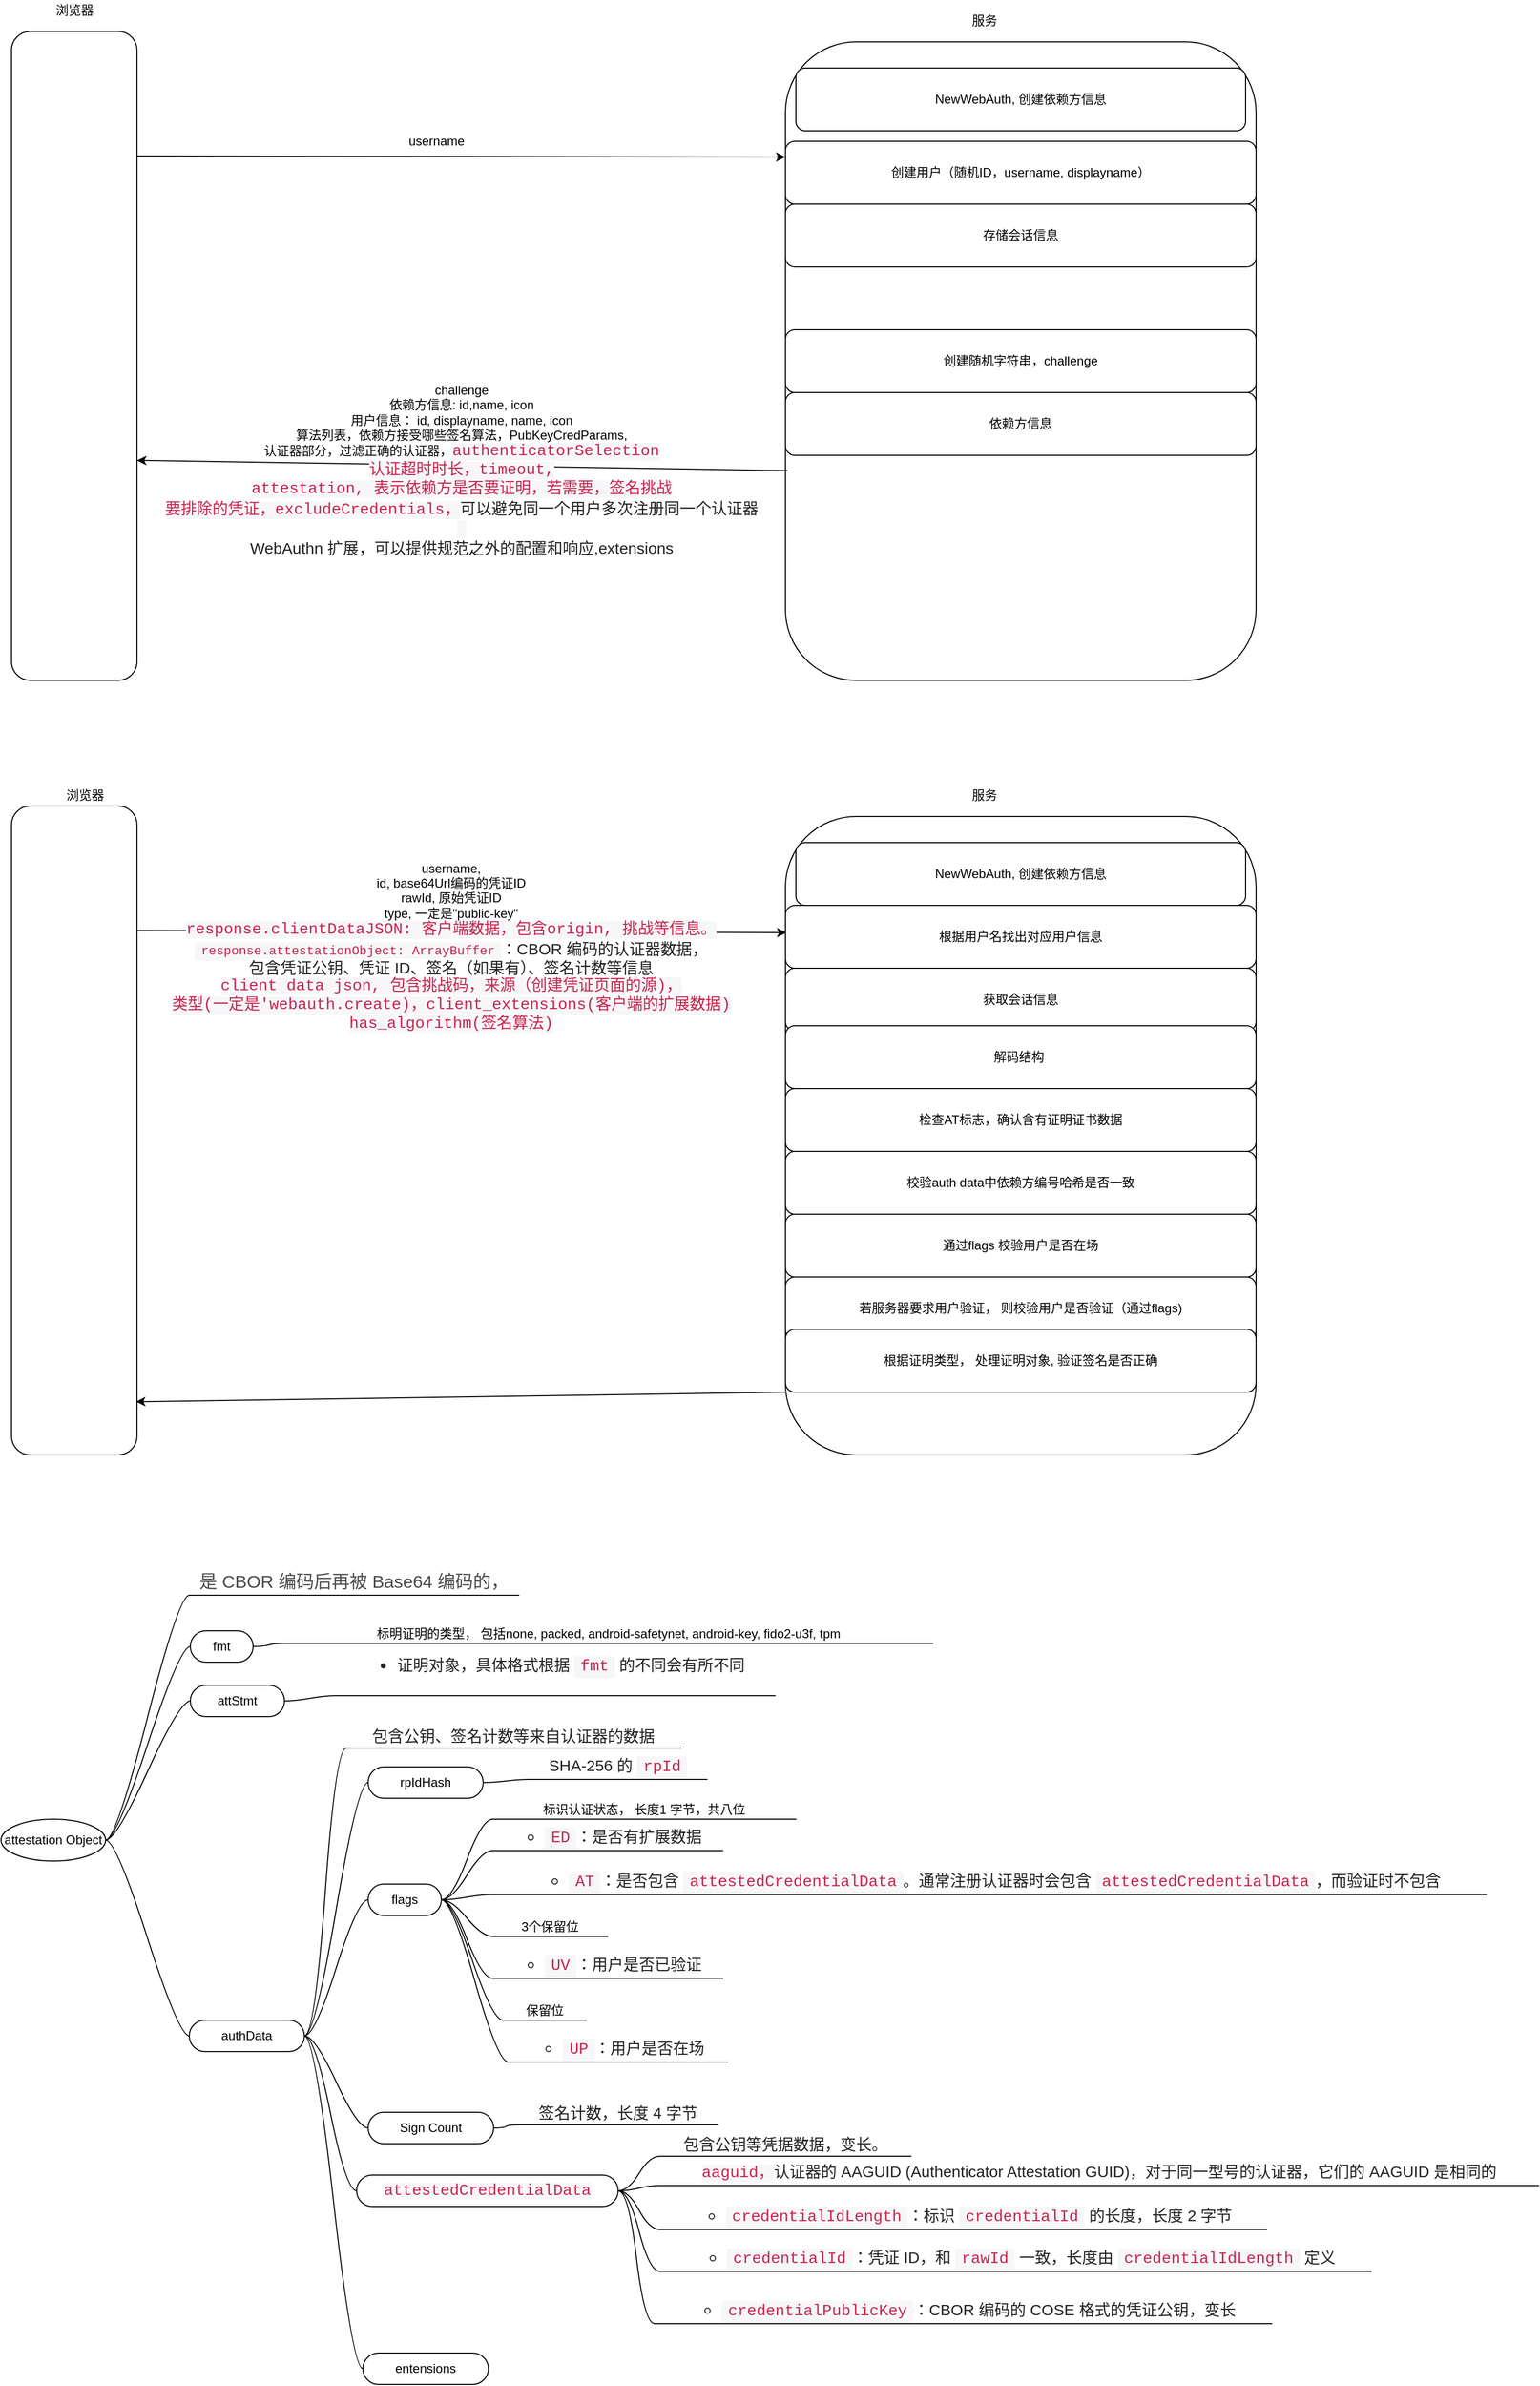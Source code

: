 <mxfile version="14.8.2" type="github" pages="2">
  <diagram id="6hoWa6Lv_eCr7oknsDba" name="Register">
    <mxGraphModel dx="1718" dy="968" grid="1" gridSize="10" guides="1" tooltips="1" connect="1" arrows="1" fold="1" page="1" pageScale="1" pageWidth="827" pageHeight="1169" math="0" shadow="0">
      <root>
        <mxCell id="0" />
        <mxCell id="1" parent="0" />
        <mxCell id="vvcvrpUPGI63nnQzQDR0-1" value="" style="rounded=1;whiteSpace=wrap;html=1;" parent="1" vertex="1">
          <mxGeometry x="310" y="260" width="120" height="620" as="geometry" />
        </mxCell>
        <mxCell id="vvcvrpUPGI63nnQzQDR0-2" value="" style="rounded=1;whiteSpace=wrap;html=1;" parent="1" vertex="1">
          <mxGeometry x="1050" y="270" width="450" height="610" as="geometry" />
        </mxCell>
        <mxCell id="vvcvrpUPGI63nnQzQDR0-3" value="" style="endArrow=classic;html=1;entryX=0;entryY=0.25;entryDx=0;entryDy=0;" parent="1" target="vvcvrpUPGI63nnQzQDR0-5" edge="1">
          <mxGeometry width="50" height="50" relative="1" as="geometry">
            <mxPoint x="430" y="379" as="sourcePoint" />
            <mxPoint x="750" y="379" as="targetPoint" />
          </mxGeometry>
        </mxCell>
        <mxCell id="vvcvrpUPGI63nnQzQDR0-4" value="username" style="text;html=1;align=center;verticalAlign=middle;resizable=0;points=[];autosize=1;strokeColor=none;" parent="1" vertex="1">
          <mxGeometry x="671" y="355" width="90" height="20" as="geometry" />
        </mxCell>
        <mxCell id="vvcvrpUPGI63nnQzQDR0-5" value="创建用户（随机ID，username, displayname）" style="rounded=1;whiteSpace=wrap;html=1;" parent="1" vertex="1">
          <mxGeometry x="1050" y="365" width="450" height="60" as="geometry" />
        </mxCell>
        <mxCell id="vvcvrpUPGI63nnQzQDR0-7" value="创建随机字符串，challenge" style="rounded=1;whiteSpace=wrap;html=1;" parent="1" vertex="1">
          <mxGeometry x="1050" y="545" width="450" height="60" as="geometry" />
        </mxCell>
        <mxCell id="vvcvrpUPGI63nnQzQDR0-9" value="NewWebAuth, 创建依赖方信息" style="rounded=1;whiteSpace=wrap;html=1;" parent="1" vertex="1">
          <mxGeometry x="1060" y="295" width="430" height="60" as="geometry" />
        </mxCell>
        <mxCell id="vvcvrpUPGI63nnQzQDR0-10" value="依赖方信息" style="rounded=1;whiteSpace=wrap;html=1;" parent="1" vertex="1">
          <mxGeometry x="1050" y="605" width="450" height="60" as="geometry" />
        </mxCell>
        <mxCell id="vvcvrpUPGI63nnQzQDR0-11" value="" style="endArrow=classic;html=1;entryX=1;entryY=0.661;entryDx=0;entryDy=0;entryPerimeter=0;exitX=0.004;exitY=0.907;exitDx=0;exitDy=0;exitPerimeter=0;" parent="1" target="vvcvrpUPGI63nnQzQDR0-1" edge="1">
          <mxGeometry width="50" height="50" relative="1" as="geometry">
            <mxPoint x="1051.8" y="679.655" as="sourcePoint" />
            <mxPoint x="720" y="540" as="targetPoint" />
          </mxGeometry>
        </mxCell>
        <mxCell id="vvcvrpUPGI63nnQzQDR0-12" value="challenge&lt;br&gt;依赖方信息: id,name, icon&lt;br&gt;用户信息： id, displayname, name, icon&lt;br&gt;算法列表，依赖方接受哪些签名算法，PubKeyCredParams,&lt;br&gt;认证器部分，过滤正确的认证器，&lt;span style=&quot;color: rgb(199 , 37 , 78) ; font-family: &amp;#34;consolas&amp;#34; , &amp;#34;courier&amp;#34; , &amp;#34;courier new&amp;#34; , monospace ; font-size: 15px ; text-align: left ; background-color: rgb(247 , 247 , 249)&quot;&gt;authenticatorSelection&lt;br&gt;认证超时时长，timeout,&lt;br&gt;&lt;/span&gt;&lt;span style=&quot;color: rgb(199 , 37 , 78) ; font-family: &amp;#34;consolas&amp;#34; , &amp;#34;courier&amp;#34; , &amp;#34;courier new&amp;#34; , monospace ; font-size: 15px ; text-align: left ; background-color: rgb(247 , 247 , 249)&quot;&gt;attestation, 表示依赖方是否要证明，若需要，签名挑战&lt;br&gt;&lt;/span&gt;&lt;span style=&quot;color: rgb(199 , 37 , 78) ; font-family: &amp;#34;consolas&amp;#34; , &amp;#34;courier&amp;#34; , &amp;#34;courier new&amp;#34; , monospace ; font-size: 15px ; text-align: left ; background-color: rgb(247 , 247 , 249)&quot;&gt;要排除的凭证，excludeCredentials，&lt;/span&gt;&lt;span style=&quot;color: rgba(0 , 0 , 0 , 0.87) ; font-family: , &amp;#34;noto sans&amp;#34; , &amp;#34;helvetica neue&amp;#34; , &amp;#34;helvetica&amp;#34; , &amp;#34;nimbus sans l&amp;#34; , &amp;#34;arial&amp;#34; , &amp;#34;liberation sans&amp;#34; , &amp;#34;pingfang sc&amp;#34; , &amp;#34;hiragino sans gb&amp;#34; , &amp;#34;noto sans cjk sc&amp;#34; , &amp;#34;source han sans sc&amp;#34; , &amp;#34;source han sans cn&amp;#34; , &amp;#34;microsoft yahei&amp;#34; , &amp;#34;wenquanyi micro hei&amp;#34; , &amp;#34;wenquanyi zen hei&amp;#34; , &amp;#34;st heiti&amp;#34; , &amp;#34;simhei&amp;#34; , &amp;#34;wenquanyi zen hei sharp&amp;#34; , sans-serif ; font-size: 15px ; text-align: left ; background-color: rgb(255 , 255 , 255)&quot;&gt;可以避免同一个用户多次注册同一个认证器&lt;/span&gt;&lt;span style=&quot;color: rgb(199 , 37 , 78) ; font-family: &amp;#34;consolas&amp;#34; , &amp;#34;courier&amp;#34; , &amp;#34;courier new&amp;#34; , monospace ; font-size: 15px ; text-align: left ; background-color: rgb(247 , 247 , 249)&quot;&gt;&lt;br&gt;&lt;/span&gt;&lt;span style=&quot;color: rgb(199 , 37 , 78) ; font-family: &amp;#34;consolas&amp;#34; , &amp;#34;courier&amp;#34; , &amp;#34;courier new&amp;#34; , monospace ; font-size: 15px ; text-align: left ; background-color: rgb(247 , 247 , 249)&quot;&gt;&amp;nbsp;&lt;br&gt;&lt;/span&gt;&lt;span style=&quot;color: rgba(0 , 0 , 0 , 0.87) ; font-family: , &amp;#34;noto sans&amp;#34; , &amp;#34;helvetica neue&amp;#34; , &amp;#34;helvetica&amp;#34; , &amp;#34;nimbus sans l&amp;#34; , &amp;#34;arial&amp;#34; , &amp;#34;liberation sans&amp;#34; , &amp;#34;pingfang sc&amp;#34; , &amp;#34;hiragino sans gb&amp;#34; , &amp;#34;noto sans cjk sc&amp;#34; , &amp;#34;source han sans sc&amp;#34; , &amp;#34;source han sans cn&amp;#34; , &amp;#34;microsoft yahei&amp;#34; , &amp;#34;wenquanyi micro hei&amp;#34; , &amp;#34;wenquanyi zen hei&amp;#34; , &amp;#34;st heiti&amp;#34; , &amp;#34;simhei&amp;#34; , &amp;#34;wenquanyi zen hei sharp&amp;#34; , sans-serif ; font-size: 15px ; text-align: left ; background-color: rgb(255 , 255 , 255)&quot;&gt;WebAuthn 扩展，可以提供规范之外的配置和响应,extensions&lt;/span&gt;&lt;span style=&quot;color: rgb(199 , 37 , 78) ; font-family: &amp;#34;consolas&amp;#34; , &amp;#34;courier&amp;#34; , &amp;#34;courier new&amp;#34; , monospace ; font-size: 15px ; text-align: left ; background-color: rgb(247 , 247 , 249)&quot;&gt;&lt;br&gt;&lt;/span&gt;" style="text;html=1;align=center;verticalAlign=middle;resizable=0;points=[];autosize=1;strokeColor=none;" parent="1" vertex="1">
          <mxGeometry x="430" y="605" width="620" height="150" as="geometry" />
        </mxCell>
        <mxCell id="tTCZcpSotxaGJvpE1IBw-1" value="" style="rounded=1;whiteSpace=wrap;html=1;" vertex="1" parent="1">
          <mxGeometry x="310" y="1000" width="120" height="620" as="geometry" />
        </mxCell>
        <mxCell id="tTCZcpSotxaGJvpE1IBw-2" value="" style="rounded=1;whiteSpace=wrap;html=1;" vertex="1" parent="1">
          <mxGeometry x="1050" y="1010" width="450" height="610" as="geometry" />
        </mxCell>
        <mxCell id="tTCZcpSotxaGJvpE1IBw-3" value="" style="endArrow=classic;html=1;entryX=0.002;entryY=0.182;entryDx=0;entryDy=0;entryPerimeter=0;" edge="1" parent="1" target="tTCZcpSotxaGJvpE1IBw-2">
          <mxGeometry width="50" height="50" relative="1" as="geometry">
            <mxPoint x="430" y="1119" as="sourcePoint" />
            <mxPoint x="1030" y="1119" as="targetPoint" />
          </mxGeometry>
        </mxCell>
        <mxCell id="tTCZcpSotxaGJvpE1IBw-5" value="根据用户名找出对应用户信息" style="rounded=1;whiteSpace=wrap;html=1;" vertex="1" parent="1">
          <mxGeometry x="1050" y="1095" width="450" height="60" as="geometry" />
        </mxCell>
        <mxCell id="tTCZcpSotxaGJvpE1IBw-8" value="NewWebAuth, 创建依赖方信息" style="rounded=1;whiteSpace=wrap;html=1;" vertex="1" parent="1">
          <mxGeometry x="1060" y="1035" width="430" height="60" as="geometry" />
        </mxCell>
        <mxCell id="tTCZcpSotxaGJvpE1IBw-10" value="" style="endArrow=classic;html=1;entryX=0.992;entryY=0.918;entryDx=0;entryDy=0;entryPerimeter=0;exitX=0;exitY=1;exitDx=0;exitDy=0;" edge="1" parent="1" source="tTCZcpSotxaGJvpE1IBw-78" target="tTCZcpSotxaGJvpE1IBw-1">
          <mxGeometry width="50" height="50" relative="1" as="geometry">
            <mxPoint x="1051.8" y="1414.89" as="sourcePoint" />
            <mxPoint x="720" y="1280" as="targetPoint" />
          </mxGeometry>
        </mxCell>
        <mxCell id="tTCZcpSotxaGJvpE1IBw-11" value="username,&lt;br&gt;id, base64Url编码的凭证ID&lt;br&gt;rawId, 原始凭证ID&lt;br&gt;type, 一定是&quot;public-key&quot;&lt;br&gt;&lt;span style=&quot;color: rgb(199 , 37 , 78) ; font-family: &amp;#34;consolas&amp;#34; , &amp;#34;courier&amp;#34; , &amp;#34;courier new&amp;#34; , monospace ; font-size: 15px ; text-align: left ; background-color: rgb(247 , 247 , 249)&quot;&gt;response.clientDataJSON: 客户端数据，包含origin, 挑战等信息。&lt;br&gt;&lt;/span&gt;&lt;code style=&quot;font-size: 1em ; text-align: left ; font-family: &amp;#34;consolas&amp;#34; , &amp;#34;courier&amp;#34; , &amp;#34;courier new&amp;#34; , monospace ; padding: 2px 6px ; color: rgb(199 , 37 , 78) ; background-color: rgb(247 , 247 , 249) ; border-radius: 2px&quot;&gt;response.attestationObject: ArrayBuffer&lt;/code&gt;&lt;span style=&quot;background-color: rgb(255 , 255 , 255) ; color: rgba(0 , 0 , 0 , 0.87) ; font-family: , &amp;#34;noto sans&amp;#34; , &amp;#34;helvetica neue&amp;#34; , &amp;#34;helvetica&amp;#34; , &amp;#34;nimbus sans l&amp;#34; , &amp;#34;arial&amp;#34; , &amp;#34;liberation sans&amp;#34; , &amp;#34;pingfang sc&amp;#34; , &amp;#34;hiragino sans gb&amp;#34; , &amp;#34;noto sans cjk sc&amp;#34; , &amp;#34;source han sans sc&amp;#34; , &amp;#34;source han sans cn&amp;#34; , &amp;#34;microsoft yahei&amp;#34; , &amp;#34;wenquanyi micro hei&amp;#34; , &amp;#34;wenquanyi zen hei&amp;#34; , &amp;#34;st heiti&amp;#34; , &amp;#34;simhei&amp;#34; , &amp;#34;wenquanyi zen hei sharp&amp;#34; , sans-serif ; font-size: 15px ; text-align: left&quot;&gt;：CBOR 编码的认证器数据，&lt;br&gt;包含凭证公钥、凭证 ID、签名（如果有）、签名计数等信息&lt;br&gt;&lt;/span&gt;&lt;span style=&quot;color: rgb(199 , 37 , 78) ; font-family: &amp;#34;consolas&amp;#34; , &amp;#34;courier&amp;#34; , &amp;#34;courier new&amp;#34; , monospace ; font-size: 15px ; text-align: left ; background-color: rgb(247 , 247 , 249)&quot;&gt;client data json, 包含挑战码，来源（创建凭证页面的源)，&lt;br&gt;类型(一定是&#39;webauth.create)，client_extensions(客户端的扩展数据)&lt;br&gt;has_algorithm(签名算法)&lt;br&gt;&lt;/span&gt;" style="text;html=1;align=center;verticalAlign=middle;resizable=0;points=[];autosize=1;strokeColor=none;" vertex="1" parent="1">
          <mxGeometry x="425" y="1060" width="610" height="150" as="geometry" />
        </mxCell>
        <mxCell id="tTCZcpSotxaGJvpE1IBw-12" value="获取会话信息" style="rounded=1;whiteSpace=wrap;html=1;" vertex="1" parent="1">
          <mxGeometry x="1050" y="1155" width="450" height="60" as="geometry" />
        </mxCell>
        <mxCell id="tTCZcpSotxaGJvpE1IBw-13" value="存储会话信息" style="rounded=1;whiteSpace=wrap;html=1;" vertex="1" parent="1">
          <mxGeometry x="1050" y="425" width="450" height="60" as="geometry" />
        </mxCell>
        <mxCell id="tTCZcpSotxaGJvpE1IBw-15" value="&lt;span&gt;attestation Object&lt;/span&gt;" style="ellipse;whiteSpace=wrap;html=1;align=center;newEdgeStyle={&quot;edgeStyle&quot;:&quot;entityRelationEdgeStyle&quot;,&quot;startArrow&quot;:&quot;none&quot;,&quot;endArrow&quot;:&quot;none&quot;,&quot;segment&quot;:10,&quot;curved&quot;:1};treeFolding=1;treeMoving=1;" vertex="1" parent="1">
          <mxGeometry x="300" y="1968" width="100" height="40" as="geometry" />
        </mxCell>
        <mxCell id="tTCZcpSotxaGJvpE1IBw-16" value="&lt;span style=&quot;color: rgb(75 , 75 , 75) ; font-family: , &amp;#34;noto sans&amp;#34; , &amp;#34;helvetica neue&amp;#34; , &amp;#34;helvetica&amp;#34; , &amp;#34;nimbus sans l&amp;#34; , &amp;#34;arial&amp;#34; , &amp;#34;liberation sans&amp;#34; , &amp;#34;pingfang sc&amp;#34; , &amp;#34;hiragino sans gb&amp;#34; , &amp;#34;noto sans cjk sc&amp;#34; , &amp;#34;source han sans sc&amp;#34; , &amp;#34;source han sans cn&amp;#34; , &amp;#34;microsoft yahei&amp;#34; , &amp;#34;wenquanyi micro hei&amp;#34; , &amp;#34;wenquanyi zen hei&amp;#34; , &amp;#34;st heiti&amp;#34; , &amp;#34;simhei&amp;#34; , &amp;#34;wenquanyi zen hei sharp&amp;#34; , sans-serif ; font-size: 17px ; background-color: rgb(255 , 255 , 255)&quot;&gt;是 CBOR 编码后再被 Base64 编码的，&lt;/span&gt;" style="whiteSpace=wrap;html=1;shape=partialRectangle;top=0;left=0;bottom=1;right=0;points=[[0,1],[1,1]];fillColor=none;align=center;verticalAlign=bottom;routingCenterY=0.5;snapToPoint=1;recursiveResize=0;autosize=1;treeFolding=1;treeMoving=1;newEdgeStyle={&quot;edgeStyle&quot;:&quot;entityRelationEdgeStyle&quot;,&quot;startArrow&quot;:&quot;none&quot;,&quot;endArrow&quot;:&quot;none&quot;,&quot;segment&quot;:10,&quot;curved&quot;:1};" vertex="1" parent="1">
          <mxGeometry x="480" y="1734" width="315" height="20" as="geometry" />
        </mxCell>
        <mxCell id="tTCZcpSotxaGJvpE1IBw-17" value="" style="edgeStyle=entityRelationEdgeStyle;startArrow=none;endArrow=none;segment=10;curved=1;exitX=1;exitY=0.5;exitDx=0;exitDy=0;" edge="1" target="tTCZcpSotxaGJvpE1IBw-16" parent="1" source="tTCZcpSotxaGJvpE1IBw-15">
          <mxGeometry relative="1" as="geometry">
            <mxPoint x="430" y="1810" as="sourcePoint" />
          </mxGeometry>
        </mxCell>
        <mxCell id="tTCZcpSotxaGJvpE1IBw-18" value="fmt" style="whiteSpace=wrap;html=1;rounded=1;arcSize=50;align=center;verticalAlign=middle;strokeWidth=1;autosize=1;spacing=4;treeFolding=1;treeMoving=1;newEdgeStyle={&quot;edgeStyle&quot;:&quot;entityRelationEdgeStyle&quot;,&quot;startArrow&quot;:&quot;none&quot;,&quot;endArrow&quot;:&quot;none&quot;,&quot;segment&quot;:10,&quot;curved&quot;:1};" vertex="1" parent="1">
          <mxGeometry x="481" y="1788" width="60" height="30" as="geometry" />
        </mxCell>
        <mxCell id="tTCZcpSotxaGJvpE1IBw-19" value="" style="edgeStyle=entityRelationEdgeStyle;startArrow=none;endArrow=none;segment=10;curved=1;exitX=1;exitY=0.5;exitDx=0;exitDy=0;" edge="1" target="tTCZcpSotxaGJvpE1IBw-18" parent="1" source="tTCZcpSotxaGJvpE1IBw-15">
          <mxGeometry relative="1" as="geometry">
            <mxPoint x="380" y="1810" as="sourcePoint" />
          </mxGeometry>
        </mxCell>
        <mxCell id="tTCZcpSotxaGJvpE1IBw-20" value="attStmt" style="whiteSpace=wrap;html=1;rounded=1;arcSize=50;align=center;verticalAlign=middle;strokeWidth=1;autosize=1;spacing=4;treeFolding=1;treeMoving=1;newEdgeStyle={&quot;edgeStyle&quot;:&quot;entityRelationEdgeStyle&quot;,&quot;startArrow&quot;:&quot;none&quot;,&quot;endArrow&quot;:&quot;none&quot;,&quot;segment&quot;:10,&quot;curved&quot;:1};" vertex="1" parent="1">
          <mxGeometry x="481" y="1840" width="90" height="30" as="geometry" />
        </mxCell>
        <mxCell id="tTCZcpSotxaGJvpE1IBw-21" value="" style="edgeStyle=entityRelationEdgeStyle;startArrow=none;endArrow=none;segment=10;curved=1;exitX=1;exitY=0.5;exitDx=0;exitDy=0;" edge="1" parent="1" target="tTCZcpSotxaGJvpE1IBw-20" source="tTCZcpSotxaGJvpE1IBw-15">
          <mxGeometry relative="1" as="geometry">
            <mxPoint x="390" y="1902" as="sourcePoint" />
          </mxGeometry>
        </mxCell>
        <mxCell id="tTCZcpSotxaGJvpE1IBw-22" value="authData" style="whiteSpace=wrap;html=1;rounded=1;arcSize=50;align=center;verticalAlign=middle;strokeWidth=1;autosize=1;spacing=4;treeFolding=1;treeMoving=1;newEdgeStyle={&quot;edgeStyle&quot;:&quot;entityRelationEdgeStyle&quot;,&quot;startArrow&quot;:&quot;none&quot;,&quot;endArrow&quot;:&quot;none&quot;,&quot;segment&quot;:10,&quot;curved&quot;:1};" vertex="1" parent="1">
          <mxGeometry x="480" y="2160" width="110" height="30" as="geometry" />
        </mxCell>
        <mxCell id="tTCZcpSotxaGJvpE1IBw-23" value="" style="edgeStyle=entityRelationEdgeStyle;startArrow=none;endArrow=none;segment=10;curved=1;exitX=1;exitY=0.5;exitDx=0;exitDy=0;" edge="1" parent="1" target="tTCZcpSotxaGJvpE1IBw-22" source="tTCZcpSotxaGJvpE1IBw-15">
          <mxGeometry relative="1" as="geometry">
            <mxPoint x="360" y="1920" as="sourcePoint" />
          </mxGeometry>
        </mxCell>
        <mxCell id="tTCZcpSotxaGJvpE1IBw-26" value="标明证明的类型， 包括none, packed, android-safetynet, android-key, fido2-u3f, tpm" style="whiteSpace=wrap;html=1;shape=partialRectangle;top=0;left=0;bottom=1;right=0;points=[[0,1],[1,1]];fillColor=none;align=center;verticalAlign=bottom;routingCenterY=0.5;snapToPoint=1;recursiveResize=0;autosize=1;treeFolding=1;treeMoving=1;newEdgeStyle={&quot;edgeStyle&quot;:&quot;entityRelationEdgeStyle&quot;,&quot;startArrow&quot;:&quot;none&quot;,&quot;endArrow&quot;:&quot;none&quot;,&quot;segment&quot;:10,&quot;curved&quot;:1};" vertex="1" parent="1">
          <mxGeometry x="571" y="1780" width="620" height="20" as="geometry" />
        </mxCell>
        <mxCell id="tTCZcpSotxaGJvpE1IBw-27" value="" style="edgeStyle=entityRelationEdgeStyle;startArrow=none;endArrow=none;segment=10;curved=1;exitX=1;exitY=0.5;exitDx=0;exitDy=0;" edge="1" target="tTCZcpSotxaGJvpE1IBw-26" parent="1" source="tTCZcpSotxaGJvpE1IBw-18">
          <mxGeometry relative="1" as="geometry">
            <mxPoint x="540" y="1820" as="sourcePoint" />
          </mxGeometry>
        </mxCell>
        <mxCell id="tTCZcpSotxaGJvpE1IBw-30" value="&lt;ul style=&quot;margin: 0px 0px 1.2em ; padding-left: 2em ; color: rgba(0 , 0 , 0 , 0.87) ; font-family: , &amp;#34;noto sans&amp;#34; , &amp;#34;helvetica neue&amp;#34; , &amp;#34;helvetica&amp;#34; , &amp;#34;nimbus sans l&amp;#34; , &amp;#34;arial&amp;#34; , &amp;#34;liberation sans&amp;#34; , &amp;#34;pingfang sc&amp;#34; , &amp;#34;hiragino sans gb&amp;#34; , &amp;#34;noto sans cjk sc&amp;#34; , &amp;#34;source han sans sc&amp;#34; , &amp;#34;source han sans cn&amp;#34; , &amp;#34;microsoft yahei&amp;#34; , &amp;#34;wenquanyi micro hei&amp;#34; , &amp;#34;wenquanyi zen hei&amp;#34; , &amp;#34;st heiti&amp;#34; , &amp;#34;simhei&amp;#34; , &amp;#34;wenquanyi zen hei sharp&amp;#34; , sans-serif ; font-size: 15px ; background-color: rgb(255 , 255 , 255)&quot;&gt;&lt;li style=&quot;line-height: 100%&quot;&gt;证明对象，具体格式根据&amp;nbsp;&lt;code style=&quot;font-family: &amp;#34;consolas&amp;#34; , &amp;#34;courier&amp;#34; , &amp;#34;courier new&amp;#34; , monospace ; font-size: 1em ; padding: 2px 6px ; color: rgb(199 , 37 , 78) ; background-color: rgb(247 , 247 , 249) ; border-radius: 2px&quot;&gt;fmt&lt;/code&gt;&amp;nbsp;的不同会有所不同&lt;/li&gt;&lt;/ul&gt;" style="whiteSpace=wrap;html=1;shape=partialRectangle;top=0;left=0;bottom=1;right=0;points=[[0,1],[1,1]];fillColor=none;align=center;verticalAlign=bottom;routingCenterY=0.5;snapToPoint=1;recursiveResize=0;autosize=1;treeFolding=1;treeMoving=1;newEdgeStyle={&quot;edgeStyle&quot;:&quot;entityRelationEdgeStyle&quot;,&quot;startArrow&quot;:&quot;none&quot;,&quot;endArrow&quot;:&quot;none&quot;,&quot;segment&quot;:10,&quot;curved&quot;:1};" vertex="1" parent="1">
          <mxGeometry x="620" y="1810" width="420" height="40" as="geometry" />
        </mxCell>
        <mxCell id="tTCZcpSotxaGJvpE1IBw-31" value="" style="edgeStyle=entityRelationEdgeStyle;startArrow=none;endArrow=none;segment=10;curved=1;exitX=1;exitY=0.5;exitDx=0;exitDy=0;" edge="1" target="tTCZcpSotxaGJvpE1IBw-30" parent="1" source="tTCZcpSotxaGJvpE1IBw-20">
          <mxGeometry relative="1" as="geometry">
            <mxPoint x="581" y="1870" as="sourcePoint" />
          </mxGeometry>
        </mxCell>
        <mxCell id="tTCZcpSotxaGJvpE1IBw-32" value="&lt;span style=&quot;color: rgba(0 , 0 , 0 , 0.87) ; font-family: , &amp;#34;noto sans&amp;#34; , &amp;#34;helvetica neue&amp;#34; , &amp;#34;helvetica&amp;#34; , &amp;#34;nimbus sans l&amp;#34; , &amp;#34;arial&amp;#34; , &amp;#34;liberation sans&amp;#34; , &amp;#34;pingfang sc&amp;#34; , &amp;#34;hiragino sans gb&amp;#34; , &amp;#34;noto sans cjk sc&amp;#34; , &amp;#34;source han sans sc&amp;#34; , &amp;#34;source han sans cn&amp;#34; , &amp;#34;microsoft yahei&amp;#34; , &amp;#34;wenquanyi micro hei&amp;#34; , &amp;#34;wenquanyi zen hei&amp;#34; , &amp;#34;st heiti&amp;#34; , &amp;#34;simhei&amp;#34; , &amp;#34;wenquanyi zen hei sharp&amp;#34; , sans-serif ; font-size: 15px ; text-align: left ; background-color: rgb(255 , 255 , 255)&quot;&gt;包含公钥、签名计数等来自认证器的数据&lt;/span&gt;" style="whiteSpace=wrap;html=1;shape=partialRectangle;top=0;left=0;bottom=1;right=0;points=[[0,1],[1,1]];fillColor=none;align=center;verticalAlign=bottom;routingCenterY=0.5;snapToPoint=1;recursiveResize=0;autosize=1;treeFolding=1;treeMoving=1;newEdgeStyle={&quot;edgeStyle&quot;:&quot;entityRelationEdgeStyle&quot;,&quot;startArrow&quot;:&quot;none&quot;,&quot;endArrow&quot;:&quot;none&quot;,&quot;segment&quot;:10,&quot;curved&quot;:1};" vertex="1" parent="1">
          <mxGeometry x="630" y="1880" width="320" height="20" as="geometry" />
        </mxCell>
        <mxCell id="tTCZcpSotxaGJvpE1IBw-33" value="" style="edgeStyle=entityRelationEdgeStyle;startArrow=none;endArrow=none;segment=10;curved=1;exitX=1;exitY=0.5;exitDx=0;exitDy=0;" edge="1" target="tTCZcpSotxaGJvpE1IBw-32" parent="1" source="tTCZcpSotxaGJvpE1IBw-22">
          <mxGeometry relative="1" as="geometry">
            <mxPoint x="620" y="1930" as="sourcePoint" />
          </mxGeometry>
        </mxCell>
        <mxCell id="tTCZcpSotxaGJvpE1IBw-34" value="rpIdHash" style="whiteSpace=wrap;html=1;rounded=1;arcSize=50;align=center;verticalAlign=middle;strokeWidth=1;autosize=1;spacing=4;treeFolding=1;treeMoving=1;newEdgeStyle={&quot;edgeStyle&quot;:&quot;entityRelationEdgeStyle&quot;,&quot;startArrow&quot;:&quot;none&quot;,&quot;endArrow&quot;:&quot;none&quot;,&quot;segment&quot;:10,&quot;curved&quot;:1};" vertex="1" parent="1">
          <mxGeometry x="651" y="1918" width="110" height="30" as="geometry" />
        </mxCell>
        <mxCell id="tTCZcpSotxaGJvpE1IBw-35" value="" style="edgeStyle=entityRelationEdgeStyle;startArrow=none;endArrow=none;segment=10;curved=1;exitX=1;exitY=0.5;exitDx=0;exitDy=0;" edge="1" target="tTCZcpSotxaGJvpE1IBw-34" parent="1" source="tTCZcpSotxaGJvpE1IBw-22">
          <mxGeometry relative="1" as="geometry">
            <mxPoint x="630" y="1960" as="sourcePoint" />
          </mxGeometry>
        </mxCell>
        <mxCell id="tTCZcpSotxaGJvpE1IBw-36" value="&lt;span style=&quot;color: rgba(0 , 0 , 0 , 0.87) ; font-family: , &amp;#34;noto sans&amp;#34; , &amp;#34;helvetica neue&amp;#34; , &amp;#34;helvetica&amp;#34; , &amp;#34;nimbus sans l&amp;#34; , &amp;#34;arial&amp;#34; , &amp;#34;liberation sans&amp;#34; , &amp;#34;pingfang sc&amp;#34; , &amp;#34;hiragino sans gb&amp;#34; , &amp;#34;noto sans cjk sc&amp;#34; , &amp;#34;source han sans sc&amp;#34; , &amp;#34;source han sans cn&amp;#34; , &amp;#34;microsoft yahei&amp;#34; , &amp;#34;wenquanyi micro hei&amp;#34; , &amp;#34;wenquanyi zen hei&amp;#34; , &amp;#34;st heiti&amp;#34; , &amp;#34;simhei&amp;#34; , &amp;#34;wenquanyi zen hei sharp&amp;#34; , sans-serif ; font-size: 15px ; text-align: left ; background-color: rgb(255 , 255 , 255)&quot;&gt;SHA-256 的&amp;nbsp;&lt;/span&gt;&lt;code style=&quot;font-family: &amp;#34;consolas&amp;#34; , &amp;#34;courier&amp;#34; , &amp;#34;courier new&amp;#34; , monospace ; font-size: 15px ; padding: 2px 6px ; color: rgb(199 , 37 , 78) ; background-color: rgb(247 , 247 , 249) ; border-radius: 2px ; text-align: left&quot;&gt;rpId&lt;/code&gt;" style="whiteSpace=wrap;html=1;shape=partialRectangle;top=0;left=0;bottom=1;right=0;points=[[0,1],[1,1]];fillColor=none;align=center;verticalAlign=bottom;routingCenterY=0.5;snapToPoint=1;recursiveResize=0;autosize=1;treeFolding=1;treeMoving=1;newEdgeStyle={&quot;edgeStyle&quot;:&quot;entityRelationEdgeStyle&quot;,&quot;startArrow&quot;:&quot;none&quot;,&quot;endArrow&quot;:&quot;none&quot;,&quot;segment&quot;:10,&quot;curved&quot;:1};" vertex="1" parent="1">
          <mxGeometry x="805" y="1910" width="170" height="20" as="geometry" />
        </mxCell>
        <mxCell id="tTCZcpSotxaGJvpE1IBw-37" value="" style="edgeStyle=entityRelationEdgeStyle;startArrow=none;endArrow=none;segment=10;curved=1;exitX=1;exitY=0.5;exitDx=0;exitDy=0;" edge="1" target="tTCZcpSotxaGJvpE1IBw-36" parent="1" source="tTCZcpSotxaGJvpE1IBw-34">
          <mxGeometry relative="1" as="geometry">
            <mxPoint x="761" y="1950" as="sourcePoint" />
          </mxGeometry>
        </mxCell>
        <mxCell id="tTCZcpSotxaGJvpE1IBw-38" value="flags" style="whiteSpace=wrap;html=1;rounded=1;arcSize=50;align=center;verticalAlign=middle;strokeWidth=1;autosize=1;spacing=4;treeFolding=1;treeMoving=1;newEdgeStyle={&quot;edgeStyle&quot;:&quot;entityRelationEdgeStyle&quot;,&quot;startArrow&quot;:&quot;none&quot;,&quot;endArrow&quot;:&quot;none&quot;,&quot;segment&quot;:10,&quot;curved&quot;:1};" vertex="1" parent="1">
          <mxGeometry x="651" y="2030" width="70" height="30" as="geometry" />
        </mxCell>
        <mxCell id="tTCZcpSotxaGJvpE1IBw-39" value="" style="edgeStyle=entityRelationEdgeStyle;startArrow=none;endArrow=none;segment=10;curved=1;" edge="1" target="tTCZcpSotxaGJvpE1IBw-38" parent="1" source="tTCZcpSotxaGJvpE1IBw-22">
          <mxGeometry relative="1" as="geometry">
            <mxPoint x="620" y="2000" as="sourcePoint" />
          </mxGeometry>
        </mxCell>
        <mxCell id="tTCZcpSotxaGJvpE1IBw-40" value="标识认证状态， 长度1 字节，共八位" style="whiteSpace=wrap;html=1;shape=partialRectangle;top=0;left=0;bottom=1;right=0;points=[[0,1],[1,1]];fillColor=none;align=center;verticalAlign=bottom;routingCenterY=0.5;snapToPoint=1;recursiveResize=0;autosize=1;treeFolding=1;treeMoving=1;newEdgeStyle={&quot;edgeStyle&quot;:&quot;entityRelationEdgeStyle&quot;,&quot;startArrow&quot;:&quot;none&quot;,&quot;endArrow&quot;:&quot;none&quot;,&quot;segment&quot;:10,&quot;curved&quot;:1};" vertex="1" parent="1">
          <mxGeometry x="770" y="1948" width="290" height="20" as="geometry" />
        </mxCell>
        <mxCell id="tTCZcpSotxaGJvpE1IBw-41" value="" style="edgeStyle=entityRelationEdgeStyle;startArrow=none;endArrow=none;segment=10;curved=1;exitX=1;exitY=0.5;exitDx=0;exitDy=0;" edge="1" target="tTCZcpSotxaGJvpE1IBw-40" parent="1" source="tTCZcpSotxaGJvpE1IBw-38">
          <mxGeometry relative="1" as="geometry">
            <mxPoint x="730" y="1965" as="sourcePoint" />
          </mxGeometry>
        </mxCell>
        <mxCell id="tTCZcpSotxaGJvpE1IBw-42" value="&lt;ul style=&quot;margin: 0.8em 0px 0px ; padding-left: 2em ; list-style: circle ; color: rgba(0 , 0 , 0 , 0.87) ; font-family: , &amp;#34;noto sans&amp;#34; , &amp;#34;helvetica neue&amp;#34; , &amp;#34;helvetica&amp;#34; , &amp;#34;nimbus sans l&amp;#34; , &amp;#34;arial&amp;#34; , &amp;#34;liberation sans&amp;#34; , &amp;#34;pingfang sc&amp;#34; , &amp;#34;hiragino sans gb&amp;#34; , &amp;#34;noto sans cjk sc&amp;#34; , &amp;#34;source han sans sc&amp;#34; , &amp;#34;source han sans cn&amp;#34; , &amp;#34;microsoft yahei&amp;#34; , &amp;#34;wenquanyi micro hei&amp;#34; , &amp;#34;wenquanyi zen hei&amp;#34; , &amp;#34;st heiti&amp;#34; , &amp;#34;simhei&amp;#34; , &amp;#34;wenquanyi zen hei sharp&amp;#34; , sans-serif ; font-size: 15px ; text-align: left ; background-color: rgb(255 , 255 , 255)&quot;&gt;&lt;li&gt;&lt;code style=&quot;font-family: &amp;#34;consolas&amp;#34; , &amp;#34;courier&amp;#34; , &amp;#34;courier new&amp;#34; , monospace ; font-size: 1em ; padding: 2px 6px ; color: rgb(199 , 37 , 78) ; background-color: rgb(247 , 247 , 249) ; border-radius: 2px&quot;&gt;ED&lt;/code&gt;：是否有扩展数据&lt;/li&gt;&lt;/ul&gt;" style="whiteSpace=wrap;html=1;shape=partialRectangle;top=0;left=0;bottom=1;right=0;points=[[0,1],[1,1]];fillColor=none;align=center;verticalAlign=bottom;routingCenterY=0.5;snapToPoint=1;recursiveResize=0;autosize=1;treeFolding=1;treeMoving=1;newEdgeStyle={&quot;edgeStyle&quot;:&quot;entityRelationEdgeStyle&quot;,&quot;startArrow&quot;:&quot;none&quot;,&quot;endArrow&quot;:&quot;none&quot;,&quot;segment&quot;:10,&quot;curved&quot;:1};" vertex="1" parent="1">
          <mxGeometry x="770" y="1968" width="220" height="30" as="geometry" />
        </mxCell>
        <mxCell id="tTCZcpSotxaGJvpE1IBw-43" value="" style="edgeStyle=entityRelationEdgeStyle;startArrow=none;endArrow=none;segment=10;curved=1;exitX=1;exitY=0.5;exitDx=0;exitDy=0;" edge="1" target="tTCZcpSotxaGJvpE1IBw-42" parent="1" source="tTCZcpSotxaGJvpE1IBw-38">
          <mxGeometry relative="1" as="geometry">
            <mxPoint x="710.5" y="1960" as="sourcePoint" />
          </mxGeometry>
        </mxCell>
        <mxCell id="tTCZcpSotxaGJvpE1IBw-44" value="&lt;ul style=&quot;margin: 0.8em 0px 0px ; padding-left: 2em ; list-style: circle ; color: rgba(0 , 0 , 0 , 0.87) ; font-family: , &amp;#34;noto sans&amp;#34; , &amp;#34;helvetica neue&amp;#34; , &amp;#34;helvetica&amp;#34; , &amp;#34;nimbus sans l&amp;#34; , &amp;#34;arial&amp;#34; , &amp;#34;liberation sans&amp;#34; , &amp;#34;pingfang sc&amp;#34; , &amp;#34;hiragino sans gb&amp;#34; , &amp;#34;noto sans cjk sc&amp;#34; , &amp;#34;source han sans sc&amp;#34; , &amp;#34;source han sans cn&amp;#34; , &amp;#34;microsoft yahei&amp;#34; , &amp;#34;wenquanyi micro hei&amp;#34; , &amp;#34;wenquanyi zen hei&amp;#34; , &amp;#34;st heiti&amp;#34; , &amp;#34;simhei&amp;#34; , &amp;#34;wenquanyi zen hei sharp&amp;#34; , sans-serif ; font-size: 15px ; text-align: left ; background-color: rgb(255 , 255 , 255)&quot;&gt;&lt;li&gt;&lt;code style=&quot;font-family: &amp;#34;consolas&amp;#34; , &amp;#34;courier&amp;#34; , &amp;#34;courier new&amp;#34; , monospace ; font-size: 1em ; padding: 2px 6px ; color: rgb(199 , 37 , 78) ; background-color: rgb(247 , 247 , 249) ; border-radius: 2px&quot;&gt;AT&lt;/code&gt;：是否包含&amp;nbsp;&lt;code style=&quot;font-family: &amp;#34;consolas&amp;#34; , &amp;#34;courier&amp;#34; , &amp;#34;courier new&amp;#34; , monospace ; font-size: 1em ; padding: 2px 6px ; color: rgb(199 , 37 , 78) ; background-color: rgb(247 , 247 , 249) ; border-radius: 2px&quot;&gt;attestedCredentialData&lt;/code&gt;。通常注册认证器时会包含&amp;nbsp;&lt;code style=&quot;font-family: &amp;#34;consolas&amp;#34; , &amp;#34;courier&amp;#34; , &amp;#34;courier new&amp;#34; , monospace ; font-size: 1em ; padding: 2px 6px ; color: rgb(199 , 37 , 78) ; background-color: rgb(247 , 247 , 249) ; border-radius: 2px&quot;&gt;attestedCredentialData&lt;/code&gt;，而验证时不包含&lt;/li&gt;&lt;/ul&gt;" style="whiteSpace=wrap;html=1;shape=partialRectangle;top=0;left=0;bottom=1;right=0;points=[[0,1],[1,1]];fillColor=none;align=center;verticalAlign=bottom;routingCenterY=0.5;snapToPoint=1;recursiveResize=0;autosize=1;treeFolding=1;treeMoving=1;newEdgeStyle={&quot;edgeStyle&quot;:&quot;entityRelationEdgeStyle&quot;,&quot;startArrow&quot;:&quot;none&quot;,&quot;endArrow&quot;:&quot;none&quot;,&quot;segment&quot;:10,&quot;curved&quot;:1};" vertex="1" parent="1">
          <mxGeometry x="770" y="2010" width="950" height="30" as="geometry" />
        </mxCell>
        <mxCell id="tTCZcpSotxaGJvpE1IBw-45" value="" style="edgeStyle=entityRelationEdgeStyle;startArrow=none;endArrow=none;segment=10;curved=1;exitX=1;exitY=0.5;exitDx=0;exitDy=0;" edge="1" target="tTCZcpSotxaGJvpE1IBw-44" parent="1" source="tTCZcpSotxaGJvpE1IBw-38">
          <mxGeometry relative="1" as="geometry">
            <mxPoint x="731" y="2010" as="sourcePoint" />
          </mxGeometry>
        </mxCell>
        <mxCell id="tTCZcpSotxaGJvpE1IBw-46" value="3个保留位" style="whiteSpace=wrap;html=1;shape=partialRectangle;top=0;left=0;bottom=1;right=0;points=[[0,1],[1,1]];fillColor=none;align=center;verticalAlign=bottom;routingCenterY=0.5;snapToPoint=1;recursiveResize=0;autosize=1;treeFolding=1;treeMoving=1;newEdgeStyle={&quot;edgeStyle&quot;:&quot;entityRelationEdgeStyle&quot;,&quot;startArrow&quot;:&quot;none&quot;,&quot;endArrow&quot;:&quot;none&quot;,&quot;segment&quot;:10,&quot;curved&quot;:1};" vertex="1" parent="1">
          <mxGeometry x="770" y="2060" width="110" height="20" as="geometry" />
        </mxCell>
        <mxCell id="tTCZcpSotxaGJvpE1IBw-47" value="" style="edgeStyle=entityRelationEdgeStyle;startArrow=none;endArrow=none;segment=10;curved=1;exitX=1;exitY=0.5;exitDx=0;exitDy=0;" edge="1" target="tTCZcpSotxaGJvpE1IBw-46" parent="1" source="tTCZcpSotxaGJvpE1IBw-38">
          <mxGeometry relative="1" as="geometry">
            <mxPoint x="697.5" y="2010" as="sourcePoint" />
          </mxGeometry>
        </mxCell>
        <mxCell id="tTCZcpSotxaGJvpE1IBw-48" value="&lt;ul style=&quot;margin: 0.8em 0px 0px ; padding-left: 2em ; list-style: circle ; color: rgba(0 , 0 , 0 , 0.87) ; font-family: , &amp;#34;noto sans&amp;#34; , &amp;#34;helvetica neue&amp;#34; , &amp;#34;helvetica&amp;#34; , &amp;#34;nimbus sans l&amp;#34; , &amp;#34;arial&amp;#34; , &amp;#34;liberation sans&amp;#34; , &amp;#34;pingfang sc&amp;#34; , &amp;#34;hiragino sans gb&amp;#34; , &amp;#34;noto sans cjk sc&amp;#34; , &amp;#34;source han sans sc&amp;#34; , &amp;#34;source han sans cn&amp;#34; , &amp;#34;microsoft yahei&amp;#34; , &amp;#34;wenquanyi micro hei&amp;#34; , &amp;#34;wenquanyi zen hei&amp;#34; , &amp;#34;st heiti&amp;#34; , &amp;#34;simhei&amp;#34; , &amp;#34;wenquanyi zen hei sharp&amp;#34; , sans-serif ; font-size: 15px ; text-align: left ; background-color: rgb(255 , 255 , 255)&quot;&gt;&lt;li&gt;&lt;code style=&quot;font-family: &amp;#34;consolas&amp;#34; , &amp;#34;courier&amp;#34; , &amp;#34;courier new&amp;#34; , monospace ; font-size: 1em ; padding: 2px 6px ; color: rgb(199 , 37 , 78) ; background-color: rgb(247 , 247 , 249) ; border-radius: 2px&quot;&gt;UV&lt;/code&gt;：用户是否已验证&lt;/li&gt;&lt;/ul&gt;" style="whiteSpace=wrap;html=1;shape=partialRectangle;top=0;left=0;bottom=1;right=0;points=[[0,1],[1,1]];fillColor=none;align=center;verticalAlign=bottom;routingCenterY=0.5;snapToPoint=1;recursiveResize=0;autosize=1;treeFolding=1;treeMoving=1;newEdgeStyle={&quot;edgeStyle&quot;:&quot;entityRelationEdgeStyle&quot;,&quot;startArrow&quot;:&quot;none&quot;,&quot;endArrow&quot;:&quot;none&quot;,&quot;segment&quot;:10,&quot;curved&quot;:1};" vertex="1" parent="1">
          <mxGeometry x="770" y="2090" width="220" height="30" as="geometry" />
        </mxCell>
        <mxCell id="tTCZcpSotxaGJvpE1IBw-49" value="" style="edgeStyle=entityRelationEdgeStyle;startArrow=none;endArrow=none;segment=10;curved=1;exitX=1;exitY=0.5;exitDx=0;exitDy=0;" edge="1" target="tTCZcpSotxaGJvpE1IBw-48" parent="1" source="tTCZcpSotxaGJvpE1IBw-38">
          <mxGeometry relative="1" as="geometry">
            <mxPoint x="723" y="2020" as="sourcePoint" />
          </mxGeometry>
        </mxCell>
        <mxCell id="tTCZcpSotxaGJvpE1IBw-50" value="保留位" style="whiteSpace=wrap;html=1;shape=partialRectangle;top=0;left=0;bottom=1;right=0;points=[[0,1],[1,1]];fillColor=none;align=center;verticalAlign=bottom;routingCenterY=0.5;snapToPoint=1;recursiveResize=0;autosize=1;treeFolding=1;treeMoving=1;newEdgeStyle={&quot;edgeStyle&quot;:&quot;entityRelationEdgeStyle&quot;,&quot;startArrow&quot;:&quot;none&quot;,&quot;endArrow&quot;:&quot;none&quot;,&quot;segment&quot;:10,&quot;curved&quot;:1};" vertex="1" parent="1">
          <mxGeometry x="780" y="2140" width="80" height="20" as="geometry" />
        </mxCell>
        <mxCell id="tTCZcpSotxaGJvpE1IBw-51" value="" style="edgeStyle=entityRelationEdgeStyle;startArrow=none;endArrow=none;segment=10;curved=1;exitX=1;exitY=0.5;exitDx=0;exitDy=0;" edge="1" target="tTCZcpSotxaGJvpE1IBw-50" parent="1" source="tTCZcpSotxaGJvpE1IBw-38">
          <mxGeometry relative="1" as="geometry">
            <mxPoint x="750" y="2180" as="sourcePoint" />
          </mxGeometry>
        </mxCell>
        <mxCell id="tTCZcpSotxaGJvpE1IBw-52" value="&lt;ul style=&quot;margin: 0.8em 0px 0px ; padding-left: 2em ; list-style: circle ; color: rgba(0 , 0 , 0 , 0.87) ; font-family: , &amp;#34;noto sans&amp;#34; , &amp;#34;helvetica neue&amp;#34; , &amp;#34;helvetica&amp;#34; , &amp;#34;nimbus sans l&amp;#34; , &amp;#34;arial&amp;#34; , &amp;#34;liberation sans&amp;#34; , &amp;#34;pingfang sc&amp;#34; , &amp;#34;hiragino sans gb&amp;#34; , &amp;#34;noto sans cjk sc&amp;#34; , &amp;#34;source han sans sc&amp;#34; , &amp;#34;source han sans cn&amp;#34; , &amp;#34;microsoft yahei&amp;#34; , &amp;#34;wenquanyi micro hei&amp;#34; , &amp;#34;wenquanyi zen hei&amp;#34; , &amp;#34;st heiti&amp;#34; , &amp;#34;simhei&amp;#34; , &amp;#34;wenquanyi zen hei sharp&amp;#34; , sans-serif ; font-size: 15px ; text-align: left ; background-color: rgb(255 , 255 , 255)&quot;&gt;&lt;li&gt;&lt;code style=&quot;font-family: &amp;#34;consolas&amp;#34; , &amp;#34;courier&amp;#34; , &amp;#34;courier new&amp;#34; , monospace ; font-size: 1em ; padding: 2px 6px ; color: rgb(199 , 37 , 78) ; background-color: rgb(247 , 247 , 249) ; border-radius: 2px&quot;&gt;UP&lt;/code&gt;：用户是否在场&lt;/li&gt;&lt;/ul&gt;" style="whiteSpace=wrap;html=1;shape=partialRectangle;top=0;left=0;bottom=1;right=0;points=[[0,1],[1,1]];fillColor=none;align=center;verticalAlign=bottom;routingCenterY=0.5;snapToPoint=1;recursiveResize=0;autosize=1;treeFolding=1;treeMoving=1;newEdgeStyle={&quot;edgeStyle&quot;:&quot;entityRelationEdgeStyle&quot;,&quot;startArrow&quot;:&quot;none&quot;,&quot;endArrow&quot;:&quot;none&quot;,&quot;segment&quot;:10,&quot;curved&quot;:1};" vertex="1" parent="1">
          <mxGeometry x="785" y="2170" width="210" height="30" as="geometry" />
        </mxCell>
        <mxCell id="tTCZcpSotxaGJvpE1IBw-53" value="" style="edgeStyle=entityRelationEdgeStyle;startArrow=none;endArrow=none;segment=10;curved=1;exitX=1;exitY=0.5;exitDx=0;exitDy=0;" edge="1" target="tTCZcpSotxaGJvpE1IBw-52" parent="1" source="tTCZcpSotxaGJvpE1IBw-38">
          <mxGeometry relative="1" as="geometry">
            <mxPoint x="745" y="2120" as="sourcePoint" />
          </mxGeometry>
        </mxCell>
        <mxCell id="tTCZcpSotxaGJvpE1IBw-54" value="Sign Count" style="whiteSpace=wrap;html=1;rounded=1;arcSize=50;align=center;verticalAlign=middle;strokeWidth=1;autosize=1;spacing=4;treeFolding=1;treeMoving=1;newEdgeStyle={&quot;edgeStyle&quot;:&quot;entityRelationEdgeStyle&quot;,&quot;startArrow&quot;:&quot;none&quot;,&quot;endArrow&quot;:&quot;none&quot;,&quot;segment&quot;:10,&quot;curved&quot;:1};" vertex="1" parent="1">
          <mxGeometry x="651" y="2248" width="120" height="30" as="geometry" />
        </mxCell>
        <mxCell id="tTCZcpSotxaGJvpE1IBw-55" value="" style="edgeStyle=entityRelationEdgeStyle;startArrow=none;endArrow=none;segment=10;curved=1;exitX=1;exitY=0.5;exitDx=0;exitDy=0;" edge="1" target="tTCZcpSotxaGJvpE1IBw-54" parent="1" source="tTCZcpSotxaGJvpE1IBw-22">
          <mxGeometry relative="1" as="geometry">
            <mxPoint x="630" y="2290" as="sourcePoint" />
          </mxGeometry>
        </mxCell>
        <mxCell id="tTCZcpSotxaGJvpE1IBw-56" value="&lt;span style=&quot;color: rgba(0 , 0 , 0 , 0.87) ; font-family: , &amp;#34;noto sans&amp;#34; , &amp;#34;helvetica neue&amp;#34; , &amp;#34;helvetica&amp;#34; , &amp;#34;nimbus sans l&amp;#34; , &amp;#34;arial&amp;#34; , &amp;#34;liberation sans&amp;#34; , &amp;#34;pingfang sc&amp;#34; , &amp;#34;hiragino sans gb&amp;#34; , &amp;#34;noto sans cjk sc&amp;#34; , &amp;#34;source han sans sc&amp;#34; , &amp;#34;source han sans cn&amp;#34; , &amp;#34;microsoft yahei&amp;#34; , &amp;#34;wenquanyi micro hei&amp;#34; , &amp;#34;wenquanyi zen hei&amp;#34; , &amp;#34;st heiti&amp;#34; , &amp;#34;simhei&amp;#34; , &amp;#34;wenquanyi zen hei sharp&amp;#34; , sans-serif ; font-size: 15px ; text-align: left ; background-color: rgb(255 , 255 , 255)&quot;&gt;签名计数，长度 4 字节&lt;/span&gt;" style="whiteSpace=wrap;html=1;shape=partialRectangle;top=0;left=0;bottom=1;right=0;points=[[0,1],[1,1]];fillColor=none;align=center;verticalAlign=bottom;routingCenterY=0.5;snapToPoint=1;recursiveResize=0;autosize=1;treeFolding=1;treeMoving=1;newEdgeStyle={&quot;edgeStyle&quot;:&quot;entityRelationEdgeStyle&quot;,&quot;startArrow&quot;:&quot;none&quot;,&quot;endArrow&quot;:&quot;none&quot;,&quot;segment&quot;:10,&quot;curved&quot;:1};" vertex="1" parent="1">
          <mxGeometry x="795" y="2240" width="190" height="20" as="geometry" />
        </mxCell>
        <mxCell id="tTCZcpSotxaGJvpE1IBw-57" value="" style="edgeStyle=entityRelationEdgeStyle;startArrow=none;endArrow=none;segment=10;curved=1;exitX=1;exitY=0.5;exitDx=0;exitDy=0;" edge="1" target="tTCZcpSotxaGJvpE1IBw-56" parent="1" source="tTCZcpSotxaGJvpE1IBw-54">
          <mxGeometry relative="1" as="geometry">
            <mxPoint x="810" y="2280" as="sourcePoint" />
          </mxGeometry>
        </mxCell>
        <mxCell id="tTCZcpSotxaGJvpE1IBw-58" value="&lt;span style=&quot;color: rgb(199 , 37 , 78) ; font-family: &amp;#34;consolas&amp;#34; , &amp;#34;courier&amp;#34; , &amp;#34;courier new&amp;#34; , monospace ; font-size: 15px ; text-align: left ; background-color: rgb(247 , 247 , 249)&quot;&gt;attestedCredentialData&lt;/span&gt;" style="whiteSpace=wrap;html=1;rounded=1;arcSize=50;align=center;verticalAlign=middle;strokeWidth=1;autosize=1;spacing=4;treeFolding=1;treeMoving=1;newEdgeStyle={&quot;edgeStyle&quot;:&quot;entityRelationEdgeStyle&quot;,&quot;startArrow&quot;:&quot;none&quot;,&quot;endArrow&quot;:&quot;none&quot;,&quot;segment&quot;:10,&quot;curved&quot;:1};" vertex="1" parent="1">
          <mxGeometry x="640" y="2308" width="250" height="30" as="geometry" />
        </mxCell>
        <mxCell id="tTCZcpSotxaGJvpE1IBw-59" value="" style="edgeStyle=entityRelationEdgeStyle;startArrow=none;endArrow=none;segment=10;curved=1;exitX=1;exitY=0.5;exitDx=0;exitDy=0;" edge="1" target="tTCZcpSotxaGJvpE1IBw-58" parent="1" source="tTCZcpSotxaGJvpE1IBw-22">
          <mxGeometry relative="1" as="geometry">
            <mxPoint x="620" y="2350" as="sourcePoint" />
          </mxGeometry>
        </mxCell>
        <mxCell id="tTCZcpSotxaGJvpE1IBw-60" value="&lt;span style=&quot;color: rgba(0 , 0 , 0 , 0.87) ; font-family: , &amp;#34;noto sans&amp;#34; , &amp;#34;helvetica neue&amp;#34; , &amp;#34;helvetica&amp;#34; , &amp;#34;nimbus sans l&amp;#34; , &amp;#34;arial&amp;#34; , &amp;#34;liberation sans&amp;#34; , &amp;#34;pingfang sc&amp;#34; , &amp;#34;hiragino sans gb&amp;#34; , &amp;#34;noto sans cjk sc&amp;#34; , &amp;#34;source han sans sc&amp;#34; , &amp;#34;source han sans cn&amp;#34; , &amp;#34;microsoft yahei&amp;#34; , &amp;#34;wenquanyi micro hei&amp;#34; , &amp;#34;wenquanyi zen hei&amp;#34; , &amp;#34;st heiti&amp;#34; , &amp;#34;simhei&amp;#34; , &amp;#34;wenquanyi zen hei sharp&amp;#34; , sans-serif ; font-size: 15px ; text-align: left ; background-color: rgb(255 , 255 , 255)&quot;&gt;包含公钥等凭据数据，变长。&lt;/span&gt;" style="whiteSpace=wrap;html=1;shape=partialRectangle;top=0;left=0;bottom=1;right=0;points=[[0,1],[1,1]];fillColor=none;align=center;verticalAlign=bottom;routingCenterY=0.5;snapToPoint=1;recursiveResize=0;autosize=1;treeFolding=1;treeMoving=1;newEdgeStyle={&quot;edgeStyle&quot;:&quot;entityRelationEdgeStyle&quot;,&quot;startArrow&quot;:&quot;none&quot;,&quot;endArrow&quot;:&quot;none&quot;,&quot;segment&quot;:10,&quot;curved&quot;:1};" vertex="1" parent="1">
          <mxGeometry x="930" y="2270" width="240" height="20" as="geometry" />
        </mxCell>
        <mxCell id="tTCZcpSotxaGJvpE1IBw-61" value="" style="edgeStyle=entityRelationEdgeStyle;startArrow=none;endArrow=none;segment=10;curved=1;exitX=1;exitY=0.5;exitDx=0;exitDy=0;" edge="1" target="tTCZcpSotxaGJvpE1IBw-60" parent="1" source="tTCZcpSotxaGJvpE1IBw-58">
          <mxGeometry relative="1" as="geometry">
            <mxPoint x="915" y="2328" as="sourcePoint" />
          </mxGeometry>
        </mxCell>
        <mxCell id="tTCZcpSotxaGJvpE1IBw-62" value="&lt;span style=&quot;color: rgb(199 , 37 , 78) ; font-family: &amp;#34;consolas&amp;#34; , &amp;#34;courier&amp;#34; , &amp;#34;courier new&amp;#34; , monospace ; font-size: 15px ; text-align: left ; background-color: rgb(247 , 247 , 249)&quot;&gt;aaguid，&lt;/span&gt;&lt;span style=&quot;color: rgba(0 , 0 , 0 , 0.87) ; font-family: , &amp;#34;noto sans&amp;#34; , &amp;#34;helvetica neue&amp;#34; , &amp;#34;helvetica&amp;#34; , &amp;#34;nimbus sans l&amp;#34; , &amp;#34;arial&amp;#34; , &amp;#34;liberation sans&amp;#34; , &amp;#34;pingfang sc&amp;#34; , &amp;#34;hiragino sans gb&amp;#34; , &amp;#34;noto sans cjk sc&amp;#34; , &amp;#34;source han sans sc&amp;#34; , &amp;#34;source han sans cn&amp;#34; , &amp;#34;microsoft yahei&amp;#34; , &amp;#34;wenquanyi micro hei&amp;#34; , &amp;#34;wenquanyi zen hei&amp;#34; , &amp;#34;st heiti&amp;#34; , &amp;#34;simhei&amp;#34; , &amp;#34;wenquanyi zen hei sharp&amp;#34; , sans-serif ; font-size: 15px ; text-align: left ; background-color: rgb(255 , 255 , 255)&quot;&gt;认证器的 AAGUID (Authenticator Attestation GUID)，对于同一型号的认证器，它们的 AAGUID 是相同的&lt;/span&gt;" style="whiteSpace=wrap;html=1;shape=partialRectangle;top=0;left=0;bottom=1;right=0;points=[[0,1],[1,1]];fillColor=none;align=center;verticalAlign=bottom;routingCenterY=0.5;snapToPoint=1;recursiveResize=0;autosize=1;treeFolding=1;treeMoving=1;newEdgeStyle={&quot;edgeStyle&quot;:&quot;entityRelationEdgeStyle&quot;,&quot;startArrow&quot;:&quot;none&quot;,&quot;endArrow&quot;:&quot;none&quot;,&quot;segment&quot;:10,&quot;curved&quot;:1};" vertex="1" parent="1">
          <mxGeometry x="930" y="2298" width="840" height="20" as="geometry" />
        </mxCell>
        <mxCell id="tTCZcpSotxaGJvpE1IBw-63" value="" style="edgeStyle=entityRelationEdgeStyle;startArrow=none;endArrow=none;segment=10;curved=1;exitX=1;exitY=0.5;exitDx=0;exitDy=0;" edge="1" target="tTCZcpSotxaGJvpE1IBw-62" parent="1" source="tTCZcpSotxaGJvpE1IBw-58">
          <mxGeometry relative="1" as="geometry">
            <mxPoint x="900" y="2338" as="sourcePoint" />
          </mxGeometry>
        </mxCell>
        <mxCell id="tTCZcpSotxaGJvpE1IBw-64" value="&lt;ul style=&quot;margin: 0.8em 0px 0px ; padding-left: 2em ; list-style: circle ; color: rgba(0 , 0 , 0 , 0.87) ; font-family: , &amp;#34;noto sans&amp;#34; , &amp;#34;helvetica neue&amp;#34; , &amp;#34;helvetica&amp;#34; , &amp;#34;nimbus sans l&amp;#34; , &amp;#34;arial&amp;#34; , &amp;#34;liberation sans&amp;#34; , &amp;#34;pingfang sc&amp;#34; , &amp;#34;hiragino sans gb&amp;#34; , &amp;#34;noto sans cjk sc&amp;#34; , &amp;#34;source han sans sc&amp;#34; , &amp;#34;source han sans cn&amp;#34; , &amp;#34;microsoft yahei&amp;#34; , &amp;#34;wenquanyi micro hei&amp;#34; , &amp;#34;wenquanyi zen hei&amp;#34; , &amp;#34;st heiti&amp;#34; , &amp;#34;simhei&amp;#34; , &amp;#34;wenquanyi zen hei sharp&amp;#34; , sans-serif ; font-size: 15px ; text-align: left ; background-color: rgb(255 , 255 , 255)&quot;&gt;&lt;li&gt;&lt;code style=&quot;font-family: &amp;#34;consolas&amp;#34; , &amp;#34;courier&amp;#34; , &amp;#34;courier new&amp;#34; , monospace ; font-size: 1em ; padding: 2px 6px ; color: rgb(199 , 37 , 78) ; background-color: rgb(247 , 247 , 249) ; border-radius: 2px&quot;&gt;credentialIdLength&lt;/code&gt;：标识&amp;nbsp;&lt;code style=&quot;font-family: &amp;#34;consolas&amp;#34; , &amp;#34;courier&amp;#34; , &amp;#34;courier new&amp;#34; , monospace ; font-size: 1em ; padding: 2px 6px ; color: rgb(199 , 37 , 78) ; background-color: rgb(247 , 247 , 249) ; border-radius: 2px&quot;&gt;credentialId&lt;/code&gt;&amp;nbsp;的长度，长度 2 字节&lt;/li&gt;&lt;/ul&gt;" style="whiteSpace=wrap;html=1;shape=partialRectangle;top=0;left=0;bottom=1;right=0;points=[[0,1],[1,1]];fillColor=none;align=center;verticalAlign=bottom;routingCenterY=0.5;snapToPoint=1;recursiveResize=0;autosize=1;treeFolding=1;treeMoving=1;newEdgeStyle={&quot;edgeStyle&quot;:&quot;entityRelationEdgeStyle&quot;,&quot;startArrow&quot;:&quot;none&quot;,&quot;endArrow&quot;:&quot;none&quot;,&quot;segment&quot;:10,&quot;curved&quot;:1};" vertex="1" parent="1">
          <mxGeometry x="930" y="2330" width="580" height="30" as="geometry" />
        </mxCell>
        <mxCell id="tTCZcpSotxaGJvpE1IBw-65" value="" style="edgeStyle=entityRelationEdgeStyle;startArrow=none;endArrow=none;segment=10;curved=1;exitX=1;exitY=0.5;exitDx=0;exitDy=0;" edge="1" target="tTCZcpSotxaGJvpE1IBw-64" parent="1" source="tTCZcpSotxaGJvpE1IBw-58">
          <mxGeometry relative="1" as="geometry">
            <mxPoint x="890" y="2320" as="sourcePoint" />
          </mxGeometry>
        </mxCell>
        <mxCell id="tTCZcpSotxaGJvpE1IBw-66" value="&lt;ul style=&quot;margin: 0.8em 0px 0px ; padding-left: 2em ; list-style: circle ; color: rgba(0 , 0 , 0 , 0.87) ; font-family: , &amp;#34;noto sans&amp;#34; , &amp;#34;helvetica neue&amp;#34; , &amp;#34;helvetica&amp;#34; , &amp;#34;nimbus sans l&amp;#34; , &amp;#34;arial&amp;#34; , &amp;#34;liberation sans&amp;#34; , &amp;#34;pingfang sc&amp;#34; , &amp;#34;hiragino sans gb&amp;#34; , &amp;#34;noto sans cjk sc&amp;#34; , &amp;#34;source han sans sc&amp;#34; , &amp;#34;source han sans cn&amp;#34; , &amp;#34;microsoft yahei&amp;#34; , &amp;#34;wenquanyi micro hei&amp;#34; , &amp;#34;wenquanyi zen hei&amp;#34; , &amp;#34;st heiti&amp;#34; , &amp;#34;simhei&amp;#34; , &amp;#34;wenquanyi zen hei sharp&amp;#34; , sans-serif ; font-size: 15px ; text-align: left ; background-color: rgb(255 , 255 , 255)&quot;&gt;&lt;li&gt;&lt;code style=&quot;font-family: &amp;#34;consolas&amp;#34; , &amp;#34;courier&amp;#34; , &amp;#34;courier new&amp;#34; , monospace ; font-size: 1em ; padding: 2px 6px ; color: rgb(199 , 37 , 78) ; background-color: rgb(247 , 247 , 249) ; border-radius: 2px&quot;&gt;credentialId&lt;/code&gt;：凭证 ID，和&amp;nbsp;&lt;code style=&quot;font-family: &amp;#34;consolas&amp;#34; , &amp;#34;courier&amp;#34; , &amp;#34;courier new&amp;#34; , monospace ; font-size: 1em ; padding: 2px 6px ; color: rgb(199 , 37 , 78) ; background-color: rgb(247 , 247 , 249) ; border-radius: 2px&quot;&gt;rawId&lt;/code&gt;&amp;nbsp;一致，长度由&amp;nbsp;&lt;code style=&quot;font-family: &amp;#34;consolas&amp;#34; , &amp;#34;courier&amp;#34; , &amp;#34;courier new&amp;#34; , monospace ; font-size: 1em ; padding: 2px 6px ; color: rgb(199 , 37 , 78) ; background-color: rgb(247 , 247 , 249) ; border-radius: 2px&quot;&gt;credentialIdLength&lt;/code&gt;&amp;nbsp;定义&lt;/li&gt;&lt;/ul&gt;" style="whiteSpace=wrap;html=1;shape=partialRectangle;top=0;left=0;bottom=1;right=0;points=[[0,1],[1,1]];fillColor=none;align=center;verticalAlign=bottom;routingCenterY=0.5;snapToPoint=1;recursiveResize=0;autosize=1;treeFolding=1;treeMoving=1;newEdgeStyle={&quot;edgeStyle&quot;:&quot;entityRelationEdgeStyle&quot;,&quot;startArrow&quot;:&quot;none&quot;,&quot;endArrow&quot;:&quot;none&quot;,&quot;segment&quot;:10,&quot;curved&quot;:1};" vertex="1" parent="1">
          <mxGeometry x="930" y="2370" width="680" height="30" as="geometry" />
        </mxCell>
        <mxCell id="tTCZcpSotxaGJvpE1IBw-67" value="" style="edgeStyle=entityRelationEdgeStyle;startArrow=none;endArrow=none;segment=10;curved=1;exitX=1;exitY=0.5;exitDx=0;exitDy=0;" edge="1" target="tTCZcpSotxaGJvpE1IBw-66" parent="1" source="tTCZcpSotxaGJvpE1IBw-58">
          <mxGeometry relative="1" as="geometry">
            <mxPoint x="910" y="2440" as="sourcePoint" />
          </mxGeometry>
        </mxCell>
        <mxCell id="tTCZcpSotxaGJvpE1IBw-68" value="&lt;ul style=&quot;margin: 0.8em 0px 0px ; padding-left: 2em ; list-style: circle ; color: rgba(0 , 0 , 0 , 0.87) ; font-family: , &amp;#34;noto sans&amp;#34; , &amp;#34;helvetica neue&amp;#34; , &amp;#34;helvetica&amp;#34; , &amp;#34;nimbus sans l&amp;#34; , &amp;#34;arial&amp;#34; , &amp;#34;liberation sans&amp;#34; , &amp;#34;pingfang sc&amp;#34; , &amp;#34;hiragino sans gb&amp;#34; , &amp;#34;noto sans cjk sc&amp;#34; , &amp;#34;source han sans sc&amp;#34; , &amp;#34;source han sans cn&amp;#34; , &amp;#34;microsoft yahei&amp;#34; , &amp;#34;wenquanyi micro hei&amp;#34; , &amp;#34;wenquanyi zen hei&amp;#34; , &amp;#34;st heiti&amp;#34; , &amp;#34;simhei&amp;#34; , &amp;#34;wenquanyi zen hei sharp&amp;#34; , sans-serif ; font-size: 15px ; text-align: left ; background-color: rgb(255 , 255 , 255)&quot;&gt;&lt;li&gt;&lt;code style=&quot;font-family: &amp;#34;consolas&amp;#34; , &amp;#34;courier&amp;#34; , &amp;#34;courier new&amp;#34; , monospace ; font-size: 1em ; padding: 2px 6px ; color: rgb(199 , 37 , 78) ; background-color: rgb(247 , 247 , 249) ; border-radius: 2px&quot;&gt;credentialPublicKey&lt;/code&gt;：CBOR 编码的 COSE 格式的凭证公钥，变长&lt;/li&gt;&lt;/ul&gt;" style="whiteSpace=wrap;html=1;shape=partialRectangle;top=0;left=0;bottom=1;right=0;points=[[0,1],[1,1]];fillColor=none;align=center;verticalAlign=bottom;routingCenterY=0.5;snapToPoint=1;recursiveResize=0;autosize=1;treeFolding=1;treeMoving=1;newEdgeStyle={&quot;edgeStyle&quot;:&quot;entityRelationEdgeStyle&quot;,&quot;startArrow&quot;:&quot;none&quot;,&quot;endArrow&quot;:&quot;none&quot;,&quot;segment&quot;:10,&quot;curved&quot;:1};" vertex="1" parent="1">
          <mxGeometry x="925" y="2420" width="590" height="30" as="geometry" />
        </mxCell>
        <mxCell id="tTCZcpSotxaGJvpE1IBw-69" value="" style="edgeStyle=entityRelationEdgeStyle;startArrow=none;endArrow=none;segment=10;curved=1;exitX=1;exitY=0.5;exitDx=0;exitDy=0;" edge="1" target="tTCZcpSotxaGJvpE1IBw-68" parent="1" source="tTCZcpSotxaGJvpE1IBw-58">
          <mxGeometry relative="1" as="geometry">
            <mxPoint x="875" y="2318" as="sourcePoint" />
          </mxGeometry>
        </mxCell>
        <mxCell id="tTCZcpSotxaGJvpE1IBw-70" value="entensions" style="whiteSpace=wrap;html=1;rounded=1;arcSize=50;align=center;verticalAlign=middle;strokeWidth=1;autosize=1;spacing=4;treeFolding=1;treeMoving=1;newEdgeStyle={&quot;edgeStyle&quot;:&quot;entityRelationEdgeStyle&quot;,&quot;startArrow&quot;:&quot;none&quot;,&quot;endArrow&quot;:&quot;none&quot;,&quot;segment&quot;:10,&quot;curved&quot;:1};" vertex="1" parent="1">
          <mxGeometry x="646" y="2478" width="120" height="30" as="geometry" />
        </mxCell>
        <mxCell id="tTCZcpSotxaGJvpE1IBw-71" value="" style="edgeStyle=entityRelationEdgeStyle;startArrow=none;endArrow=none;segment=10;curved=1;exitX=1;exitY=0.5;exitDx=0;exitDy=0;" edge="1" target="tTCZcpSotxaGJvpE1IBw-70" parent="1" source="tTCZcpSotxaGJvpE1IBw-22">
          <mxGeometry relative="1" as="geometry">
            <mxPoint x="630" y="2520" as="sourcePoint" />
          </mxGeometry>
        </mxCell>
        <mxCell id="tTCZcpSotxaGJvpE1IBw-72" value="解码结构&lt;span style=&quot;white-space: pre&quot;&gt;	&lt;/span&gt;" style="rounded=1;whiteSpace=wrap;html=1;" vertex="1" parent="1">
          <mxGeometry x="1050" y="1210" width="450" height="60" as="geometry" />
        </mxCell>
        <mxCell id="tTCZcpSotxaGJvpE1IBw-73" value="检查AT标志，确认含有证明证书数据" style="rounded=1;whiteSpace=wrap;html=1;" vertex="1" parent="1">
          <mxGeometry x="1050" y="1270" width="450" height="60" as="geometry" />
        </mxCell>
        <mxCell id="tTCZcpSotxaGJvpE1IBw-74" value="校验auth data中依赖方编号哈希是否一致" style="rounded=1;whiteSpace=wrap;html=1;" vertex="1" parent="1">
          <mxGeometry x="1050" y="1330" width="450" height="60" as="geometry" />
        </mxCell>
        <mxCell id="tTCZcpSotxaGJvpE1IBw-75" value="通过flags 校验用户是否在场" style="rounded=1;whiteSpace=wrap;html=1;" vertex="1" parent="1">
          <mxGeometry x="1050" y="1390" width="450" height="60" as="geometry" />
        </mxCell>
        <mxCell id="tTCZcpSotxaGJvpE1IBw-76" value="若服务器要求用户验证， 则校验用户是否验证（通过flags)" style="rounded=1;whiteSpace=wrap;html=1;" vertex="1" parent="1">
          <mxGeometry x="1050" y="1450" width="450" height="60" as="geometry" />
        </mxCell>
        <mxCell id="tTCZcpSotxaGJvpE1IBw-78" value="根据证明类型， 处理证明对象, 验证签名是否正确" style="rounded=1;whiteSpace=wrap;html=1;" vertex="1" parent="1">
          <mxGeometry x="1050" y="1500" width="450" height="60" as="geometry" />
        </mxCell>
        <mxCell id="tTCZcpSotxaGJvpE1IBw-79" value="浏览器" style="text;html=1;align=center;verticalAlign=middle;resizable=0;points=[];autosize=1;strokeColor=none;" vertex="1" parent="1">
          <mxGeometry x="340" y="230" width="60" height="20" as="geometry" />
        </mxCell>
        <mxCell id="tTCZcpSotxaGJvpE1IBw-80" value="服务" style="text;html=1;align=center;verticalAlign=middle;resizable=0;points=[];autosize=1;strokeColor=none;" vertex="1" parent="1">
          <mxGeometry x="1215" y="240" width="50" height="20" as="geometry" />
        </mxCell>
        <mxCell id="tTCZcpSotxaGJvpE1IBw-81" value="浏览器" style="text;html=1;align=center;verticalAlign=middle;resizable=0;points=[];autosize=1;strokeColor=none;" vertex="1" parent="1">
          <mxGeometry x="350" y="980" width="60" height="20" as="geometry" />
        </mxCell>
        <mxCell id="tTCZcpSotxaGJvpE1IBw-82" value="服务" style="text;html=1;align=center;verticalAlign=middle;resizable=0;points=[];autosize=1;strokeColor=none;" vertex="1" parent="1">
          <mxGeometry x="1215" y="980" width="50" height="20" as="geometry" />
        </mxCell>
      </root>
    </mxGraphModel>
  </diagram>
  <diagram name="Login" id="WP75BuIpp-2ul_hV1SmF">
    <mxGraphModel dx="2062" dy="1161" grid="1" gridSize="10" guides="1" tooltips="1" connect="1" arrows="1" fold="1" page="1" pageScale="1" pageWidth="827" pageHeight="1169" math="0" shadow="0">
      <root>
        <mxCell id="P64s-F9pjqdACCLL9UQL-0" />
        <mxCell id="P64s-F9pjqdACCLL9UQL-1" parent="P64s-F9pjqdACCLL9UQL-0" />
        <mxCell id="P64s-F9pjqdACCLL9UQL-2" value="" style="rounded=1;whiteSpace=wrap;html=1;" vertex="1" parent="P64s-F9pjqdACCLL9UQL-1">
          <mxGeometry x="310" y="260" width="120" height="620" as="geometry" />
        </mxCell>
        <mxCell id="P64s-F9pjqdACCLL9UQL-3" value="" style="rounded=1;whiteSpace=wrap;html=1;" vertex="1" parent="P64s-F9pjqdACCLL9UQL-1">
          <mxGeometry x="1050" y="270" width="450" height="610" as="geometry" />
        </mxCell>
        <mxCell id="P64s-F9pjqdACCLL9UQL-4" value="" style="endArrow=classic;html=1;entryX=0;entryY=0.25;entryDx=0;entryDy=0;" edge="1" parent="P64s-F9pjqdACCLL9UQL-1" target="P64s-F9pjqdACCLL9UQL-6">
          <mxGeometry width="50" height="50" relative="1" as="geometry">
            <mxPoint x="430" y="379" as="sourcePoint" />
            <mxPoint x="750" y="379" as="targetPoint" />
          </mxGeometry>
        </mxCell>
        <mxCell id="P64s-F9pjqdACCLL9UQL-5" value="username" style="text;html=1;align=center;verticalAlign=middle;resizable=0;points=[];autosize=1;strokeColor=none;" vertex="1" parent="P64s-F9pjqdACCLL9UQL-1">
          <mxGeometry x="671" y="355" width="90" height="20" as="geometry" />
        </mxCell>
        <mxCell id="P64s-F9pjqdACCLL9UQL-6" value="根据用户名找出对应用户信息" style="rounded=1;whiteSpace=wrap;html=1;" vertex="1" parent="P64s-F9pjqdACCLL9UQL-1">
          <mxGeometry x="1050" y="365" width="450" height="60" as="geometry" />
        </mxCell>
        <mxCell id="P64s-F9pjqdACCLL9UQL-8" value="创建随机字符串，challenge" style="rounded=1;whiteSpace=wrap;html=1;" vertex="1" parent="P64s-F9pjqdACCLL9UQL-1">
          <mxGeometry x="1050" y="545" width="450" height="60" as="geometry" />
        </mxCell>
        <mxCell id="P64s-F9pjqdACCLL9UQL-9" value="NewWebAuth, 创建依赖方信息" style="rounded=1;whiteSpace=wrap;html=1;" vertex="1" parent="P64s-F9pjqdACCLL9UQL-1">
          <mxGeometry x="1060" y="295" width="430" height="60" as="geometry" />
        </mxCell>
        <mxCell id="P64s-F9pjqdACCLL9UQL-10" value="保存会话信息" style="rounded=1;whiteSpace=wrap;html=1;" vertex="1" parent="P64s-F9pjqdACCLL9UQL-1">
          <mxGeometry x="1050" y="605" width="450" height="60" as="geometry" />
        </mxCell>
        <mxCell id="P64s-F9pjqdACCLL9UQL-11" value="" style="endArrow=classic;html=1;entryX=1;entryY=0.661;entryDx=0;entryDy=0;entryPerimeter=0;exitX=0.004;exitY=0.907;exitDx=0;exitDy=0;exitPerimeter=0;" edge="1" parent="P64s-F9pjqdACCLL9UQL-1" target="P64s-F9pjqdACCLL9UQL-2">
          <mxGeometry width="50" height="50" relative="1" as="geometry">
            <mxPoint x="1051.8" y="679.655" as="sourcePoint" />
            <mxPoint x="720" y="540" as="targetPoint" />
          </mxGeometry>
        </mxCell>
        <mxCell id="P64s-F9pjqdACCLL9UQL-12" value="challenge&lt;br&gt;超时时长&lt;br&gt;依赖方编号&lt;br&gt;是否用户认证&lt;span style=&quot;color: rgb(199 , 37 , 78) ; font-family: &amp;#34;consolas&amp;#34; , &amp;#34;courier&amp;#34; , &amp;#34;courier new&amp;#34; , monospace ; font-size: 15px ; text-align: left ; background-color: rgb(247 , 247 , 249)&quot;&gt;&amp;nbsp;&lt;br&gt;&lt;/span&gt;&lt;span style=&quot;color: rgba(0 , 0 , 0 , 0.87) ; font-family: , &amp;#34;noto sans&amp;#34; , &amp;#34;helvetica neue&amp;#34; , &amp;#34;helvetica&amp;#34; , &amp;#34;nimbus sans l&amp;#34; , &amp;#34;arial&amp;#34; , &amp;#34;liberation sans&amp;#34; , &amp;#34;pingfang sc&amp;#34; , &amp;#34;hiragino sans gb&amp;#34; , &amp;#34;noto sans cjk sc&amp;#34; , &amp;#34;source han sans sc&amp;#34; , &amp;#34;source han sans cn&amp;#34; , &amp;#34;microsoft yahei&amp;#34; , &amp;#34;wenquanyi micro hei&amp;#34; , &amp;#34;wenquanyi zen hei&amp;#34; , &amp;#34;st heiti&amp;#34; , &amp;#34;simhei&amp;#34; , &amp;#34;wenquanyi zen hei sharp&amp;#34; , sans-serif ; font-size: 15px ; text-align: left ; background-color: rgb(255 , 255 , 255)&quot;&gt;WebAuthn 扩展，可以提供规范之外的配置和响应,extensions&lt;/span&gt;&lt;span style=&quot;color: rgb(199 , 37 , 78) ; font-family: &amp;#34;consolas&amp;#34; , &amp;#34;courier&amp;#34; , &amp;#34;courier new&amp;#34; , monospace ; font-size: 15px ; text-align: left ; background-color: rgb(247 , 247 , 249)&quot;&gt;&lt;br&gt;&lt;/span&gt;" style="text;html=1;align=center;verticalAlign=middle;resizable=0;points=[];autosize=1;strokeColor=none;" vertex="1" parent="P64s-F9pjqdACCLL9UQL-1">
          <mxGeometry x="515" y="640" width="450" height="80" as="geometry" />
        </mxCell>
        <mxCell id="P64s-F9pjqdACCLL9UQL-13" value="" style="rounded=1;whiteSpace=wrap;html=1;" vertex="1" parent="P64s-F9pjqdACCLL9UQL-1">
          <mxGeometry x="310" y="1000" width="120" height="730" as="geometry" />
        </mxCell>
        <mxCell id="P64s-F9pjqdACCLL9UQL-14" value="" style="rounded=1;whiteSpace=wrap;html=1;" vertex="1" parent="P64s-F9pjqdACCLL9UQL-1">
          <mxGeometry x="1050" y="1010" width="450" height="740" as="geometry" />
        </mxCell>
        <mxCell id="P64s-F9pjqdACCLL9UQL-15" value="" style="endArrow=classic;html=1;exitX=1.033;exitY=0.142;exitDx=0;exitDy=0;exitPerimeter=0;" edge="1" parent="P64s-F9pjqdACCLL9UQL-1" source="P64s-F9pjqdACCLL9UQL-13">
          <mxGeometry width="50" height="50" relative="1" as="geometry">
            <mxPoint x="430" y="1119" as="sourcePoint" />
            <mxPoint x="1051" y="1100" as="targetPoint" />
          </mxGeometry>
        </mxCell>
        <mxCell id="P64s-F9pjqdACCLL9UQL-16" value="根据用户名找出对应用户信息" style="rounded=1;whiteSpace=wrap;html=1;" vertex="1" parent="P64s-F9pjqdACCLL9UQL-1">
          <mxGeometry x="1050" y="1095" width="450" height="60" as="geometry" />
        </mxCell>
        <mxCell id="P64s-F9pjqdACCLL9UQL-17" value="NewWebAuth, 创建依赖方信息" style="rounded=1;whiteSpace=wrap;html=1;" vertex="1" parent="P64s-F9pjqdACCLL9UQL-1">
          <mxGeometry x="1060" y="1035" width="430" height="60" as="geometry" />
        </mxCell>
        <mxCell id="P64s-F9pjqdACCLL9UQL-18" value="" style="endArrow=classic;html=1;entryX=0.992;entryY=0.918;entryDx=0;entryDy=0;entryPerimeter=0;exitX=0;exitY=1;exitDx=0;exitDy=0;" edge="1" parent="P64s-F9pjqdACCLL9UQL-1" source="4-bIfTcgyHizjYIvJq_H-0" target="P64s-F9pjqdACCLL9UQL-13">
          <mxGeometry width="50" height="50" relative="1" as="geometry">
            <mxPoint x="1051.8" y="1414.89" as="sourcePoint" />
            <mxPoint x="720" y="1280" as="targetPoint" />
          </mxGeometry>
        </mxCell>
        <mxCell id="P64s-F9pjqdACCLL9UQL-19" value="&lt;div style=&quot;text-align: left ; font-size: 13px&quot;&gt;&lt;font style=&quot;font-size: 13px&quot;&gt;1.username,&lt;/font&gt;&lt;/div&gt;&lt;div style=&quot;text-align: left ; font-size: 13px&quot;&gt;&lt;font style=&quot;font-size: 13px&quot;&gt;2.id, base64Url编码的凭证ID&lt;/font&gt;&lt;/div&gt;&lt;div style=&quot;text-align: left ; font-size: 13px&quot;&gt;&lt;font style=&quot;font-size: 13px&quot;&gt;3.rawId, 原始凭证ID&lt;/font&gt;&lt;/div&gt;&lt;div style=&quot;text-align: left ; font-size: 13px&quot;&gt;&lt;font style=&quot;font-size: 13px&quot;&gt;4.type, 一定是&quot;public-key&quot;&lt;/font&gt;&lt;/div&gt;&lt;font style=&quot;font-size: 13px&quot;&gt;&lt;span style=&quot;color: rgb(199 , 37 , 78) ; font-family: &amp;#34;consolas&amp;#34; , &amp;#34;courier&amp;#34; , &amp;#34;courier new&amp;#34; , monospace ; background-color: rgb(247 , 247 , 249) ; font-size: 13px&quot;&gt;&lt;div style=&quot;text-align: left ; font-size: 13px&quot;&gt;5.response.clientDataJSON: 客户端数据，包含origin, 挑战等信息。&lt;/div&gt;&lt;/span&gt;&lt;span style=&quot;color: rgb(199 , 37 , 78) ; font-family: &amp;#34;consolas&amp;#34; , &amp;#34;courier&amp;#34; , &amp;#34;courier new&amp;#34; , monospace ; background-color: rgb(247 , 247 , 249) ; font-size: 13px&quot;&gt;&lt;div style=&quot;text-align: left ; font-size: 13px&quot;&gt;包含挑战码，来源（登陆页面的源)，&lt;/div&gt;&lt;/span&gt;&lt;span style=&quot;color: rgb(199 , 37 , 78) ; font-family: &amp;#34;consolas&amp;#34; , &amp;#34;courier&amp;#34; , &amp;#34;courier new&amp;#34; , monospace ; background-color: rgb(247 , 247 , 249) ; font-size: 13px&quot;&gt;&lt;div style=&quot;text-align: left ; font-size: 13px&quot;&gt;类型(一定是&#39;webauth.get)，client_extensions(客户端的扩展数据)&lt;/div&gt;&lt;/span&gt;&lt;span style=&quot;color: rgb(199 , 37 , 78) ; font-family: &amp;#34;consolas&amp;#34; , &amp;#34;courier&amp;#34; , &amp;#34;courier new&amp;#34; , monospace ; background-color: rgb(247 , 247 , 249) ; font-size: 13px&quot;&gt;&lt;div style=&quot;text-align: left ; font-size: 13px&quot;&gt;has_algorithm(签名算法)&lt;/div&gt;&lt;/span&gt;&lt;span style=&quot;color: rgb(199 , 37 , 78) ; font-family: &amp;#34;consolas&amp;#34; , &amp;#34;courier&amp;#34; , &amp;#34;courier new&amp;#34; , monospace ; background-color: rgb(247 , 247 , 249) ; font-size: 13px&quot;&gt;&lt;div style=&quot;text-align: left ; font-size: 13px&quot;&gt;6.response.userHandler, 认证器在创建凭证时的用户编号，&lt;/div&gt;&lt;div style=&quot;text-align: left ; font-size: 13px&quot;&gt;如果用户在使用U2F认证器，其可能为空。&amp;nbsp;&lt;/div&gt;&lt;/span&gt;&lt;code style=&quot;font-family: &amp;#34;consolas&amp;#34; , &amp;#34;courier&amp;#34; , &amp;#34;courier new&amp;#34; , monospace ; padding: 2px 6px ; color: rgb(199 , 37 , 78) ; background-color: rgb(247 , 247 , 249) ; border-radius: 2px ; font-size: 13px&quot;&gt;&lt;div style=&quot;text-align: left ; font-size: 13px&quot;&gt;&lt;code style=&quot;font-family: &amp;#34;consolas&amp;#34; , &amp;#34;courier&amp;#34; , &amp;#34;courier new&amp;#34; , monospace ; padding: 2px 6px ; border-radius: 2px ; font-size: 13px&quot;&gt;7.response.authenticatorData: ArrayBuffer&lt;/code&gt;&lt;span style=&quot;font-family: &amp;#34;helvetica&amp;#34; ; background-color: rgb(255 , 255 , 255) ; color: rgba(0 , 0 , 0 , 0.87) ; font-size: 13px&quot;&gt;：&lt;/span&gt;&lt;/div&gt;&lt;div style=&quot;text-align: left ; font-size: 13px&quot;&gt;&lt;span style=&quot;font-family: &amp;#34;helvetica&amp;#34; ; background-color: rgb(255 , 255 , 255) ; color: rgba(0 , 0 , 0 , 0.87) ; font-size: 13px&quot;&gt;CBOR 编码的认证器数据，&lt;/span&gt;&lt;span style=&quot;background-color: rgb(255 , 255 , 255) ; color: rgba(0 , 0 , 0 , 0.87) ; font-family: &amp;#34;helvetica&amp;#34;&quot;&gt;包含rpIdHash、flags、signCount三项信息&lt;/span&gt;&lt;/div&gt;&lt;/code&gt;&lt;span style=&quot;background-color: rgb(255 , 255 , 255) ; color: rgba(0 , 0 , 0 , 0.87) ; font-size: 13px&quot;&gt;&lt;div style=&quot;text-align: left ; font-size: 13px&quot;&gt;8.response.signature,签名，&lt;/div&gt;&lt;/span&gt;&lt;span style=&quot;color: rgb(75 , 75 , 75) ; background-color: rgb(255 , 255 , 255) ; font-size: 13px&quot;&gt;&lt;div style=&quot;text-align: left ; font-size: 13px&quot;&gt;认证器会将&amp;nbsp;&lt;code style=&quot;font-family: &amp;#34;consolas&amp;#34; , &amp;#34;courier&amp;#34; , &amp;#34;courier new&amp;#34; , monospace ; padding: 2px 6px ; color: rgb(199 , 37 , 78) ; background-color: rgb(247 , 247 , 249) ; border-radius: 2px ; font-size: 13px&quot;&gt;authenticatorData&lt;/code&gt;&amp;nbsp;与&amp;nbsp;&lt;code style=&quot;font-family: &amp;#34;consolas&amp;#34; , &amp;#34;courier&amp;#34; , &amp;#34;courier new&amp;#34; , monospace ; padding: 2px 6px ; color: rgb(199 , 37 , 78) ; background-color: rgb(247 , 247 , 249) ; border-radius: 2px ; font-size: 13px&quot;&gt;clientDataHash&lt;/code&gt;&lt;/div&gt;&lt;/span&gt;&lt;span style=&quot;color: rgb(75 , 75 , 75) ; background-color: rgb(255 , 255 , 255) ; font-size: 13px&quot;&gt;&lt;div style=&quot;text-align: left ; font-size: 13px&quot;&gt;（也就是&amp;nbsp;&lt;code style=&quot;font-family: &amp;#34;consolas&amp;#34; , &amp;#34;courier&amp;#34; , &amp;#34;courier new&amp;#34; , monospace ; padding: 2px 6px ; color: rgb(199 , 37 , 78) ; background-color: rgb(247 , 247 , 249) ; border-radius: 2px ; font-size: 13px&quot;&gt;clientDataJSON&lt;/code&gt;&amp;nbsp;的 SHA-256 Hash）拼接起来，&lt;/div&gt;&lt;/span&gt;&lt;span style=&quot;color: rgb(75 , 75 , 75) ; background-color: rgb(255 , 255 , 255) ; font-size: 13px&quot;&gt;&lt;div style=&quot;text-align: left ; font-size: 13px&quot;&gt;并使用对应的私钥签名。&lt;/div&gt;&lt;/span&gt;&lt;/font&gt;&lt;span style=&quot;color: rgb(199 , 37 , 78) ; font-family: &amp;#34;consolas&amp;#34; , &amp;#34;courier&amp;#34; , &amp;#34;courier new&amp;#34; , monospace ; font-size: 13px ; text-align: left ; background-color: rgb(247 , 247 , 249)&quot;&gt;&lt;br style=&quot;font-size: 13px&quot;&gt;&lt;/span&gt;" style="text;html=1;align=center;verticalAlign=middle;resizable=0;points=[];autosize=1;strokeColor=none;" vertex="1" parent="P64s-F9pjqdACCLL9UQL-1">
          <mxGeometry x="475" y="990" width="580" height="280" as="geometry" />
        </mxCell>
        <mxCell id="P64s-F9pjqdACCLL9UQL-20" value="获取会话信息" style="rounded=1;whiteSpace=wrap;html=1;" vertex="1" parent="P64s-F9pjqdACCLL9UQL-1">
          <mxGeometry x="1050" y="1155" width="450" height="60" as="geometry" />
        </mxCell>
        <mxCell id="P64s-F9pjqdACCLL9UQL-21" value="存储会话信息" style="rounded=1;whiteSpace=wrap;html=1;" vertex="1" parent="P64s-F9pjqdACCLL9UQL-1">
          <mxGeometry x="1050" y="425" width="450" height="60" as="geometry" />
        </mxCell>
        <mxCell id="P64s-F9pjqdACCLL9UQL-75" value="解码结构&lt;span style=&quot;white-space: pre&quot;&gt;	&lt;/span&gt;" style="rounded=1;whiteSpace=wrap;html=1;" vertex="1" parent="P64s-F9pjqdACCLL9UQL-1">
          <mxGeometry x="1050" y="1210" width="450" height="60" as="geometry" />
        </mxCell>
        <mxCell id="P64s-F9pjqdACCLL9UQL-76" value="判断请求的凭证是否在允许的凭证范围内" style="rounded=1;whiteSpace=wrap;html=1;" vertex="1" parent="P64s-F9pjqdACCLL9UQL-1">
          <mxGeometry x="1050" y="1270" width="450" height="60" as="geometry" />
        </mxCell>
        <mxCell id="P64s-F9pjqdACCLL9UQL-77" value="若userHandler不为空，验证其是否与凭证的拥有者编号相同" style="rounded=1;whiteSpace=wrap;html=1;" vertex="1" parent="P64s-F9pjqdACCLL9UQL-1">
          <mxGeometry x="1050" y="1330" width="450" height="60" as="geometry" />
        </mxCell>
        <mxCell id="P64s-F9pjqdACCLL9UQL-78" value="判断凭证是否是用户的凭证" style="rounded=1;whiteSpace=wrap;html=1;" vertex="1" parent="P64s-F9pjqdACCLL9UQL-1">
          <mxGeometry x="1050" y="1390" width="450" height="60" as="geometry" />
        </mxCell>
        <mxCell id="P64s-F9pjqdACCLL9UQL-79" value="判断客户端数据与会话中的挑战、源是否一致，" style="rounded=1;whiteSpace=wrap;html=1;" vertex="1" parent="P64s-F9pjqdACCLL9UQL-1">
          <mxGeometry x="1050" y="1450" width="450" height="60" as="geometry" />
        </mxCell>
        <mxCell id="P64s-F9pjqdACCLL9UQL-80" value="验证依赖方hash是否正确" style="rounded=1;whiteSpace=wrap;html=1;" vertex="1" parent="P64s-F9pjqdACCLL9UQL-1">
          <mxGeometry x="1050" y="1500" width="450" height="60" as="geometry" />
        </mxCell>
        <mxCell id="P64s-F9pjqdACCLL9UQL-81" value="浏览器" style="text;html=1;align=center;verticalAlign=middle;resizable=0;points=[];autosize=1;strokeColor=none;" vertex="1" parent="P64s-F9pjqdACCLL9UQL-1">
          <mxGeometry x="340" y="230" width="60" height="20" as="geometry" />
        </mxCell>
        <mxCell id="P64s-F9pjqdACCLL9UQL-82" value="服务" style="text;html=1;align=center;verticalAlign=middle;resizable=0;points=[];autosize=1;strokeColor=none;" vertex="1" parent="P64s-F9pjqdACCLL9UQL-1">
          <mxGeometry x="1215" y="240" width="50" height="20" as="geometry" />
        </mxCell>
        <mxCell id="P64s-F9pjqdACCLL9UQL-83" value="浏览器" style="text;html=1;align=center;verticalAlign=middle;resizable=0;points=[];autosize=1;strokeColor=none;" vertex="1" parent="P64s-F9pjqdACCLL9UQL-1">
          <mxGeometry x="350" y="980" width="60" height="20" as="geometry" />
        </mxCell>
        <mxCell id="P64s-F9pjqdACCLL9UQL-84" value="服务" style="text;html=1;align=center;verticalAlign=middle;resizable=0;points=[];autosize=1;strokeColor=none;" vertex="1" parent="P64s-F9pjqdACCLL9UQL-1">
          <mxGeometry x="1215" y="980" width="50" height="20" as="geometry" />
        </mxCell>
        <mxCell id="4-bIfTcgyHizjYIvJq_H-0" value="验证签名是否准确" style="rounded=1;whiteSpace=wrap;html=1;" vertex="1" parent="P64s-F9pjqdACCLL9UQL-1">
          <mxGeometry x="1050" y="1620" width="450" height="60" as="geometry" />
        </mxCell>
        <mxCell id="2sWO6XlCZHnxnOVxWTZO-0" value="按预期检查用户在场的用户验证状态" style="rounded=1;whiteSpace=wrap;html=1;" vertex="1" parent="P64s-F9pjqdACCLL9UQL-1">
          <mxGeometry x="1050" y="1560" width="450" height="60" as="geometry" />
        </mxCell>
      </root>
    </mxGraphModel>
  </diagram>
</mxfile>
